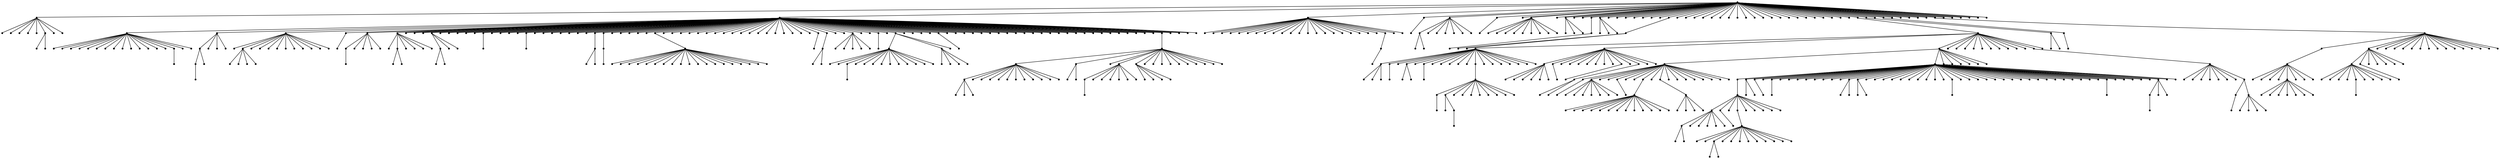strict graph "" {
	graph [bb="0,0,582.7,573.41",
		"edge"="{'pos': ''}",
		file="/Users/felicedeluca/Developer/UofA/mlgd/datasets/eucore/set2/output/sfdp/dot/EUcore_Layer_8_sfdp_drawing.dot",
		"graph"="{'bb': '0,0,582.7,573.41', 'edge': \"{'pos': ''}\", 'file': '/Users/felicedeluca/Developer/UofA/mlgd/datasets/eucore/set2/output/sfdp/\
dot/EUcore_Layer_8_sfdp_drawing.dot', 'graph': \"{'bb': '0,0,582.7,573.41', 'file': '/Users/felicedeluca/Developer/UofA/mlgd/datasets/\
eucore/set2/output/sfdp/dot/EUcore_Layer_8_sfdp_drawing.dot', 'overlap': 'prism'}\", 'node': \"{'height': '', 'label': '\\\\N', 'level': '', '\
penwidth': '1', 'pos': '', 'shape': 'point', 'width': ''}\", 'overlap': 'prism'}",
		"node"="{'height': '', 'label': '\\N', 'level': '', 'penwidth': '1', 'pos': '', 'shape': 'point', 'width': ''}",
		overlap=prism
	];
	node [label="\N",
		penwidth=1,
		shape=point
	];
	1	 [height=0.05,
		label=318,
		level=1,
		pos="221.503,-197.07999999999998",
		width=0.05];
	2	 [height=0.05,
		label=547,
		level=1,
		pos="248.18300000000005,-256.75",
		width=0.05];
	1 -- 2	 [pos="305.78,215.58 309.61,207.02 326.58,169.07 330.76,159.72"];
	3	 [height=0.05,
		label=64,
		level=1,
		pos="98.56299999999999,-132.29000000000002",
		width=0.05];
	1 -- 3	 [pos="303.27,218.22 289.5,225.48 198.12,273.64 183.92,281.12"];
	4	 [height=0.05,
		label=282,
		level=1,
		pos="243.13100000000003,-197.27599999999995",
		width=0.05];
	1 -- 4	 [pos="306.89,217.28 320.01,217.16 397.93,216.46 411.22,216.33"];
	5	 [height=0.05,
		label=361,
		level=2,
		pos="231.53500000000003,-197.764",
		width=0.05];
	1 -- 5	 [pos="307.17,217.15 315.42,216.59 344.94,214.58 353.08,214.02"];
	6	 [height=0.05,
		label=409,
		level=1,
		pos="168.113,-236.60000000000002",
		width=0.05];
	1 -- 6	 [pos="303.23,215.99 295.13,209.99 261.69,185.24 253.46,179.14"];
	7	 [height=0.05,
		label=485,
		level=3,
		pos="217.003,-134.95",
		width=0.05];
	1 -- 7	 [pos="304.86,219.37 304.18,228.8 301.36,267.71 300.66,277.29"];
	8	 [height=0.05,
		label=444,
		level=4,
		pos="223.98300000000006,-237.19",
		width=0.05];
	1 -- 8	 [pos="305.14,215.14 305.58,208.11 306.95,185.92 307.37,179.16"];
	9	 [height=0.05,
		label=82,
		level=1,
		pos="220.123,-69.98000000000002",
		width=0.05];
	1 -- 9	 [pos="304.99,219.51 304.82,235.07 303.81,328.08 303.65,342.52"];
	10	 [height=0.05,
		label=981,
		level=5,
		pos="193.353,-222.01999999999998",
		width=0.05];
	1 -- 10	 [pos="303.5,215.96 298.56,211.59 282.99,197.8 278.25,193.59"];
	11	 [height=0.05,
		label=84,
		level=1,
		pos="242.59300000000002,-121.95999999999998",
		width=0.05];
	1 -- 11	 [pos="305.53,219.16 308.45,229.55 322.73,280.41 325.6,290.63"];
	12	 [height=0.05,
		label=127,
		level=5,
		pos="184.233,-234.01",
		width=0.05];
	1 -- 12	 [pos="303.41,215.71 297.28,209.64 275.34,187.91 269.29,181.91"];
	13	 [height=0.05,
		label=442,
		level=5,
		pos="195.83299999999997,-245.41999999999996",
		width=0.05];
	1 -- 13	 [pos="304.16,215.69 300.26,208.35 284.18,178.07 280.22,170.62"];
	14	 [height=0.05,
		label=5,
		level=1,
		pos="190.493,-261.94",
		width=0.05];
	1 -- 14	 [pos="304.12,215.43 299.59,205.96 279.23,163.4 274.84,154.2"];
	15	 [height=0.05,
		label=115,
		level=1,
		pos="193.933,-146.51",
		width=0.05];
	1 -- 15	 [pos="304.09,218.98 299.91,226.66 282.64,258.33 278.39,266.13"];
	16	 [height=0.05,
		label=338,
		level=2,
		pos="270.1530000000001,-188.56",
		width=0.05];
	1 -- 16	 [pos="307.1,217.67 315.1,219.07 343.73,224.08 351.63,225.46"];
	17	 [height=0.05,
		label=494,
		level=1,
		pos="230.65300000000008,-249.21000000000004",
		width=0.05];
	1 -- 17	 [pos="305.4,215.06 306.91,206.49 312.29,175.8 313.78,167.34"];
	18	 [height=0.05,
		label=925,
		level=5,
		pos="256.31300000000005,-216.31",
		width=0.05];
	1 -- 18	 [pos="306.88,216.27 312.98,212.9 332.24,202.26 338.11,199.01"];
	19	 [height=0.05,
		label=48,
		level=2,
		pos="247.20300000000003,-227.91999999999996",
		width=0.05];
	1 -- 19	 [pos="306.39,215.64 310.9,210.24 325.11,193.18 329.44,187.98"];
	20	 [height=0.05,
		label=86,
		level=1,
		pos="246.17300000000006,-188.85000000000002",
		width=0.05];
	1 -- 20	 [pos="306.95,217.95 311.58,219.49 323.27,223.39 327.82,224.91"];
	21	 [height=0.05,
		label=40,
		level=2,
		pos="208.90300000000002,-206.79999999999995",
		width=0.05];
	1 -- 21	 [pos="303.47,216.11 301.05,214.24 296.39,210.65 293.97,208.78"];
	22	 [height=0.05,
		label=176,
		level=4,
		pos="244.71300000000002,-216.12",
		width=0.05];
	1 -- 22	 [pos="306.53,216.05 310.73,212.61 322.43,203.02 326.67,199.54"];
	23	 [height=0.05,
		label=333,
		level=1,
		pos="202.13299999999998,-261.5",
		width=0.05];
	1 -- 23	 [pos="304.45,215.44 301.62,206.04 288.91,163.76 286.16,154.62"];
	24	 [height=0.05,
		label=486,
		level=2,
		pos="207.433,-248.69",
		width=0.05];
	1 -- 24	 [pos="304.41,215.08 302.09,206.59 293.81,176.22 291.53,167.84"];
	25	 [height=0.05,
		label=482,
		level=2,
		pos="224.09300000000007,-174.26",
		width=0.05];
	1 -- 25	 [pos="305.21,219.09 305.69,223.29 306.88,233.77 307.37,238.15"];
	26	 [height=0.05,
		label=263,
		level=2,
		pos="258.883,-232.90999999999997",
		width=0.05];
	1 -- 26	 [pos="306.62,215.76 312.76,209.87 334.76,188.78 340.83,182.96"];
	27	 [height=0.05,
		label=245,
		level=2,
		pos="257.52299999999997,-177.25",
		width=0.05];
	1 -- 27	 [pos="306.95,218.37 313.26,221.84 333.18,232.81 339.26,236.16"];
	28	 [height=0.05,
		label=121,
		level=1,
		pos="219.043,-249.76",
		width=0.05];
	1 -- 28	 [pos="304.9,215.04 304.5,206.37 303.05,175.36 302.65,166.82"];
	29	 [height=0.05,
		label=615,
		level=2,
		pos="235.59300000000002,-228.01999999999998",
		width=0.05];
	1 -- 29	 [pos="305.77,215.64 308.19,210.32 315.74,193.73 318.27,188.18"];
	30	 [height=0.05,
		label=420,
		level=1,
		pos="242.253,-241.65999999999997",
		width=0.05];
	1 -- 30	 [pos="305.9,215.39 309.32,208.05 321.53,181.81 324.9,174.57"];
	31	 [height=0.05,
		label=417,
		level=2,
		pos="267.92300000000006,-212.11",
		width=0.05];
	1 -- 31	 [pos="307,216.66 314.64,214.18 341.96,205.34 349.5,202.9"];
	32	 [height=0.05,
		label=113,
		level=1,
		pos="249.78300000000007,-202.90999999999997",
		width=0.05];
	1 -- 32	 [pos="306.87,216.92 311.98,215.86 326.23,212.93 331.39,211.86"];
	33	 [height=0.05,
		label=976,
		level=5,
		pos="201.043,-158.32",
		width=0.05];
	1 -- 33	 [pos="304.13,218.97 300.77,225.34 288.72,248.15 285.4,254.44"];
	34	 [height=0.05,
		label=725,
		level=5,
		pos="212.64299999999997,-162.37",
		width=0.05];
	1 -- 34	 [pos="304.53,219.17 303.01,225.14 298.26,243.74 296.68,249.96"];
	35	 [height=0.05,
		label=367,
		level=1,
		pos="234.56300000000005,-186.32999999999998",
		width=0.05];
	1 -- 35	 [pos="306.61,218.62 309.12,220.68 313.94,224.65 316.46,226.72"];
	36	 [height=0.05,
		label=183,
		level=1,
		pos="178.253,-180.19",
		width=0.05];
	1 -- 36	 [pos="303.15,218.03 296.04,220.8 270.58,230.74 263.56,233.49"];
	37	 [height=0.05,
		label=114,
		level=1,
		pos="197.28300000000002,-204.40999999999997",
		width=0.05];
	1 -- 37	 [pos="303.11,216.73 298.56,215.35 287.09,211.88 282.62,210.53"];
	38	 [height=0.05,
		label=527,
		level=5,
		pos="211.913,-176.41999999999996",
		width=0.05];
	1 -- 38	 [pos="304.13,219.21 302.27,223.2 298,232.4 296.22,236.23"];
	39	 [height=0.05,
		label=76,
		level=5,
		pos="188.69299999999998,-167.26",
		width=0.05];
	1 -- 39	 [pos="303.6,218.58 298.2,223.49 278.9,241.04 273.57,245.88"];
	40	 [height=0.05,
		label=36,
		level=3,
		pos="224.25300000000004,-162.2",
		width=0.05];
	1 -- 40	 [pos="305.16,219.18 305.63,225.18 307.1,243.87 307.6,250.12"];
	41	 [height=0.05,
		label=96,
		level=1,
		pos="228.863,-138.01999999999998",
		width=0.05];
	1 -- 41	 [pos="305.26,219.27 306.37,228.23 310.98,265.22 312.12,274.33"];
	42	 [height=0.05,
		label=170,
		level=1,
		pos="253.103,-157.13",
		width=0.05];
	1 -- 42	 [pos="306.37,219.02 311.57,225.59 330.16,249.1 335.29,255.59"];
	43	 [height=0.05,
		label=13,
		level=1,
		pos="191.19299999999998,-190.66999999999996",
		width=0.05];
	1 -- 43	 [pos="303.02,217.72 297.54,218.88 282.27,222.11 276.74,223.28"];
	44	 [height=0.05,
		label=83,
		level=1,
		pos="173.38299999999998,-192.49",
		width=0.05];
	1 -- 44	 [pos="302.94,217.5 295.03,218.25 266.7,220.96 258.89,221.7"];
	45	 [height=0.05,
		label=375,
		level=1,
		pos="277.64300000000003,-147.89999999999998",
		width=0.05];
	1 -- 45	 [pos="306.4,218.52 314.1,225.26 351.51,258.04 359.6,265.13"];
	46	 [height=0.05,
		label=411,
		level=1,
		pos="265.29300000000006,-160.4",
		width=0.05];
	1 -- 46	 [pos="306.47,218.52 313.12,224.09 340.54,247.06 347.29,252.72"];
	47	 [height=0.05,
		label=426,
		level=2,
		pos="200.303,-176.90999999999997",
		width=0.05];
	1 -- 47	 [pos="303.62,218.62 299.79,222.27 289.1,232.43 285.23,236.11"];
	48	 [height=0.05,
		label=107,
		level=1,
		pos="178.753,-255.7",
		width=0.05];
	1 -- 48	 [pos="303.78,215.61 297.53,207.05 269.48,168.58 263.42,160.27"];
	49	 [height=0.05,
		label=423,
		level=3,
		pos="220.51299999999998,-216.22000000000003",
		width=0.05];
	1 -- 49	 [pos="304.9,215.25 304.71,211.55 304.31,203.79 304.12,200.14"];
	50	 [height=0.05,
		label=160,
		level=1,
		pos="170.14299999999997,-221.07999999999998",
		width=0.05];
	1 -- 50	 [pos="303.3,216.5 295.5,212.86 263.34,197.83 255.42,194.13"];
	51	 [height=0.05,
		label=283,
		level=1,
		pos="209.90300000000002,-188.51999999999998",
		width=0.05];
	1 -- 51	 [pos="303.2,218.64 300.95,220.29 297.17,223.08 295.02,224.67"];
	52	 [height=0.05,
		label=256,
		level=1,
		pos="241.13299999999998,-148.01",
		width=0.05];
	1 -- 52	 [pos="305.85,219.41 309.08,227.48 320.64,256.36 323.82,264.33"];
	53	 [height=0.05,
		label=370,
		level=4,
		pos="213.553,-149.54000000000002",
		width=0.05];
	1 -- 53	 [pos="304.67,219.34 303.36,227.16 298.69,255.15 297.4,262.86"];
	54	 [height=0.05,
		label=47,
		level=1,
		pos="299.7130000000001,-248.21000000000004",
		width=0.05];
	1 -- 54	 [pos="306.64,216.23 316.82,209.58 371.44,173.87 381.59,167.23"];
	55	 [height=0.05,
		label=169,
		level=1,
		pos="235.863,-159.60999999999999",
		width=0.05];
	1 -- 55	 [pos="305.78,219.32 308.3,225.88 316.24,246.61 318.66,252.92"];
	56	 [height=0.05,
		label=455,
		level=2,
		pos="245.733,-171.22000000000003",
		width=0.05];
	1 -- 56	 [pos="306.31,218.69 310.48,223.14 323.47,237 327.81,241.63"];
	57	 [height=0.05,
		label=443,
		level=2,
		pos="212.38299999999998,-231.35000000000002",
		width=0.05];
	1 -- 57	 [pos="304.52,215.46 302.95,209.56 298.06,191.2 296.42,185.06"];
	58	 [height=0.05,
		label=326,
		level=3,
		pos="200.77299999999997,-233.81",
		width=0.05];
	1 -- 58	 [pos="304.12,215.72 300.77,209.79 288.95,188.85 285.34,182.44"];
	59	 [height=0.05,
		label=424,
		level=1,
		pos="233.113,-205.79999999999995",
		width=0.05];
	1 -- 59	 [pos="306.82,215.94 309.07,214.25 312.85,211.41 315,209.79"];
	60	 [height=0.05,
		label=171,
		level=3,
		pos="181.753,-210.52999999999997",
		width=0.05];
	1 -- 60	 [pos="303.3,216.72 296.88,214.55 274.21,206.88 267.28,204.53"];
	61	 [height=0.05,
		label=339,
		level=2,
		pos="246.473,-280.81",
		width=0.05];
	2 -- 61	 [pos="331.56,155.74 331.24,151.22 330.43,139.83 330.11,135.39"];
	62	 [height=0.05,
		label=847,
		level=5,
		pos="259.82300000000004,-256.16999999999996",
		width=0.05];
	2 -- 62	 [pos="333.51,157.72 335.66,157.83 339.22,158 341.41,158.11"];
	63	 [height=0.05,
		label=165,
		level=1,
		pos="258.503,-268.36",
		width=0.05];
	2 -- 63	 [pos="332.96,156.21 334.94,153.98 338.75,149.69 340.73,147.46"];
	64	 [height=0.05,
		label=437,
		level=3,
		pos="271.43300000000005,-251.23000000000002",
		width=0.05];
	2 -- 64	 [pos="333.52,158.06 337.88,159.1 348.9,161.71 353.19,162.73"];
	65	 [height=0.05,
		label=38,
		level=2,
		pos="271.52299999999997,-262.84000000000003",
		width=0.05];
	2 -- 65	 [pos="333.52,157.15 337.91,156.01 348.96,153.12 353.27,152"];
	66	 [height=0.05,
		label=133,
		level=1,
		pos="244.26299999999998,-292.46000000000004",
		width=0.05];
	2 -- 66	 [pos="331.48,155.71 330.81,149.57 328.7,130.43 328,124.03"];
	67	 [height=0.05,
		label=87,
		level=1,
		pos="225.84300000000002,-303.06",
		width=0.05];
	2 -- 67	 [pos="330.73,155.64 327.06,148.02 313.91,120.77 310.28,113.25"];
	68	 [height=0.05,
		label=340,
		level=1,
		pos="232.65300000000008,-290.43",
		width=0.05];
	2 -- 68	 [pos="330.86,155.82 328.14,149.91 319.55,131.28 316.93,125.6"];
	122	 [height=0.05,
		label=21,
		level=1,
		pos="-16.847000000000037,-168.87",
		width=0.05];
	3 -- 122	 [pos="180.07,281.46 166.06,277.02 82.907,250.66 68.718,246.16"];
	152	 [height=0.05,
		label=489,
		level=1,
		pos="27.182999999999993,-74.30000000000001",
		width=0.05];
	3 -- 152	 [pos="180.58,283.3 171.29,290.85 121.44,331.35 112.17,338.87"];
	153	 [height=0.05,
		label=244,
		level=1,
		pos="40.72300000000001,-230.45",
		width=0.05];
	3 -- 153	 [pos="181.07,280.39 174.05,268.47 132.38,197.75 125.27,185.68"];
	154	 [height=0.05,
		label=980,
		level=5,
		pos="27.502999999999986,-134.81",
		width=0.05];
	3 -- 154	 [pos="180.02,282.02 169.64,281.65 123.01,280 112.94,279.64"];
	155	 [height=0.05,
		label=89,
		level=2,
		pos="154.053,-45.93000000000001",
		width=0.05];
	3 -- 155	 [pos="183.23,283.9 190.51,295.23 229.87,356.49 236.58,366.93"];
	156	 [height=0.05,
		label=389,
		level=2,
		pos="86.35300000000001,-37.20999999999998",
		width=0.05];
	3 -- 156	 [pos="181.82,284.08 180.23,296.45 171.7,362.85 170.11,375.2"];
	157	 [height=0.05,
		label=224,
		level=5,
		pos="129.243,-106.89999999999998",
		width=0.05];
	3 -- 157	 [pos="183.72,283.46 189.1,287.91 206.06,301.95 211.24,306.23"];
	158	 [height=0.05,
		label=918,
		level=5,
		pos="98.673,-72.01999999999998",
		width=0.05];
	3 -- 158	 [pos="182.07,284.1 182.09,293.25 182.16,330.99 182.17,340.28"];
	159	 [height=0.05,
		label=302,
		level=5,
		pos="71.493,-108.39999999999998",
		width=0.05];
	3 -- 159	 [pos="180.62,283.38 175.96,287.48 161.45,300.29 156.6,304.57"];
	160	 [height=0.05,
		label=209,
		level=1,
		pos="12.05699999999996,-187.11",
		width=0.05];
	3 -- 160	 [pos="180.26,280.95 169.01,273.81 108.59,235.52 97.361,228.41"];
	162	 [height=0.05,
		label=90,
		level=5,
		pos="75.90299999999996,-143.21999999999997",
		width=0.05];
	3 -- 162	 [pos="180.29,281.23 176.12,279.22 165.72,274.2 161.37,272.1"];
	163	 [height=0.05,
		label=0,
		level=3,
		pos="82.12299999999999,-154.85000000000002",
		width=0.05];
	3 -- 163	 [pos="180.99,280.61 178.02,276.53 169.74,265.17 166.74,261.05"];
	164	 [height=0.05,
		label=164,
		level=2,
		pos="41.742999999999995,-120.87",
		width=0.05];
	3 -- 164	 [pos="180.18,282.47 171.55,284.2 135.97,291.35 127.21,293.11"];
	165	 [height=0.05,
		label=66,
		level=4,
		pos="134.51299999999998,-150.60000000000002",
		width=0.05];
	3 -- 165	 [pos="184,281.11 190.3,277.9 210.19,267.77 216.25,264.69"];
	167	 [height=0.05,
		label=397,
		level=4,
		pos="143.863,-103.50999999999999",
		width=0.05];
	3 -- 167	 [pos="184.02,283.33 191.47,288.06 218.13,305 225.48,309.67"];
	168	 [height=0.05,
		label=232,
		level=1,
		pos="121.02299999999997,-205.27999999999997",
		width=0.05];
	3 -- 168	 [pos="182.63,280.29 185.73,270.19 200.94,220.78 203.99,210.85"];
	169	 [height=0.05,
		label=103,
		level=2,
		pos="106.02299999999997,-97.75999999999999",
		width=0.05];
	3 -- 169	 [pos="182.47,283.95 183.75,289.89 187.75,308.4 189.09,314.58"];
	170	 [height=0.05,
		label=786,
		level=5,
		pos="90.673,-178.11",
		width=0.05];
	3 -- 170	 [pos="181.73,280.12 180.43,272.59 175.79,245.62 174.51,238.18"];
	171	 [height=0.05,
		label=306,
		level=2,
		pos="30.13299999999998,-119.19999999999999",
		width=0.05];
	3 -- 171	 [pos="180.1,282.47 170.1,284.38 125.2,292.97 115.5,294.83"];
	172	 [height=0.05,
		label=199,
		level=2,
		pos="156.64299999999997,-97.38",
		width=0.05];
	3 -- 172	 [pos="184,283.25 192.98,288.65 230.51,311.2 238.61,316.07"];
	173	 [height=0.05,
		label=131,
		level=2,
		pos="91.613,-222.60000000000002",
		width=0.05];
	3 -- 173	 [pos="181.93,280.21 181.02,268.45 176.17,205.38 175.26,193.66"];
	174	 [height=0.05,
		label=405,
		level=1,
		pos="144.853,-68.69",
		width=0.05];
	3 -- 174	 [pos="183.22,283.66 189.56,292.39 220.41,334.77 227.09,343.94"];
	175	 [height=0.05,
		label=57,
		level=2,
		pos="53.32299999999998,-88.13",
		width=0.05];
	3 -- 175	 [pos="180.57,283.56 173.7,290.27 145.36,317.92 138.38,324.73"];
	176	 [height=0.05,
		label=149,
		level=4,
		pos="94.41299999999995,-95.23000000000002",
		width=0.05];
	3 -- 176	 [pos="181.85,284.08 181.12,290.58 178.82,311.08 178.12,317.32"];
	177	 [height=0.05,
		label=733,
		level=5,
		pos="41.08299999999997,-132.49",
		width=0.05];
	3 -- 177	 [pos="180.16,282.08 171.43,282.05 135.43,281.93 126.57,281.9"];
	178	 [height=0.05,
		label=91,
		level=4,
		pos="170.44299999999998,-144.57999999999998",
		width=0.05];
	3 -- 178	 [pos="183.85,281.79 193.71,280.1 241.61,271.91 251.97,270.14"];
	179	 [height=0.05,
		label=223,
		level=2,
		pos="96.673,-114.92000000000002",
		width=0.05];
	3 -- 179	 [pos="181.87,283.95 181.5,287.31 180.73,294.35 180.37,297.67"];
	180	 [height=0.05,
		label=611,
		level=5,
		pos="59.89299999999997,-99.73000000000002",
		width=0.05];
	3 -- 180	 [pos="180.41,283.49 174.05,288.85 151.29,308.01 145.02,313.29"];
	181	 [height=0.05,
		label=16,
		level=1,
		pos="108.053,-222.21000000000004",
		width=0.05];
	3 -- 181	 [pos="182.27,280.21 183.5,268.51 190.13,205.71 191.37,194.04"];
	182	 [height=0.05,
		label=106,
		level=1,
		pos="74.60300000000001,-220.60000000000002",
		width=0.05];
	3 -- 182	 [pos="181.57,280.25 178.45,268.76 161.72,207.08 158.61,195.62"];
	183	 [height=0.05,
		label=395,
		level=3,
		pos="110.07299999999998,-83.77999999999997",
		width=0.05];
	3 -- 183	 [pos="182.57,284.18 184.46,292.15 191.23,320.7 193.1,328.58"];
	184	 [height=0.05,
		label=281,
		level=2,
		pos="145.813,-138.99",
		width=0.05];
	3 -- 184	 [pos="184.1,281.8 191.87,280.7 219.68,276.76 227.35,275.67"];
	185	 [height=0.05,
		label=177,
		level=2,
		pos="135.623,-118.64999999999998",
		width=0.05];
	3 -- 185	 [pos="184.06,282.83 190.56,285.22 211.06,292.76 217.3,295.06"];
	186	 [height=0.05,
		label=379,
		level=2,
		pos="86.21299999999997,-209.75",
		width=0.05];
	3 -- 186	 [pos="181.77,280.18 180.06,269.46 171.69,217.02 170.01,206.48"];
	187	 [height=0.05,
		label=173,
		level=1,
		pos="82.743,-92.64999999999998",
		width=0.05];
	3 -- 187	 [pos="181.39,283.8 178.84,290.2 169.81,312.8 167.05,319.71"];
	188	 [height=0.05,
		label=269,
		level=1,
		pos="88.69299999999998,-25.610000000000014",
		width=0.05];
	3 -- 188	 [pos="181.9,283.94 180.7,296.89 173.59,373.76 172.38,386.87"];
	189	 [height=0.05,
		label=859,
		level=2,
		pos="142.69299999999998,-179.11",
		width=0.05];
	3 -- 189	 [pos="183.54,280.53 190.24,273.42 217.87,244.1 224.68,236.88"];
	190	 [height=0.05,
		label=325,
		level=5,
		pos="154.63299999999998,-167.86",
		width=0.05];
	3 -- 190	 [pos="183.94,280.91 192.45,275.51 227.56,253.23 236.21,247.74"];
	191	 [height=0.05,
		label=10,
		level=2,
		pos="99.423,-191.82",
		width=0.05];
	3 -- 191	 [pos="182.1,280.11 182.23,271.07 182.77,233.79 182.9,224.61"];
	192	 [height=0.05,
		label=685,
		level=2,
		pos="136.51299999999998,-190.72000000000003",
		width=0.05];
	3 -- 192	 [pos="183.33,280.15 189.2,271.12 213.72,233.37 219.01,225.22"];
	193	 [height=0.05,
		label=243,
		level=2,
		pos="109.423,-205.39",
		width=0.05];
	3 -- 193	 [pos="182.34,280.28 183.83,270.26 191.06,221.54 192.63,211"];
	194	 [height=0.05,
		label=11,
		level=2,
		pos="84.44299999999998,-166.47000000000003",
		width=0.05];
	3 -- 194	 [pos="181.31,280.25 178.84,274.26 171.03,255.36 168.65,249.59"];
	195	 [height=0.05,
		label=640,
		level=5,
		pos="72.69299999999998,-166.97000000000003",
		width=0.05];
	3 -- 195	 [pos="180.96,280.6 176.7,274.9 161.48,254.49 157.28,248.86"];
	196	 [height=0.05,
		label=506,
		level=2,
		pos="110.28299999999996,-69.30000000000001",
		width=0.05];
	3 -- 196	 [pos="182.41,283.91 184.09,292.95 191.55,333 193.38,342.88"];
	197	 [height=0.05,
		label=730,
		level=5,
		pos="137.59300000000002,-167.5",
		width=0.05];
	3 -- 197	 [pos="183.75,280.58 190.17,274.79 213.14,254.06 219.48,248.35"];
	198	 [height=0.05,
		label=300,
		level=2,
		pos="46.88299999999998,-187.64999999999998",
		width=0.05];
	3 -- 198	 [pos="180.79,280.72 173.71,273.13 139.26,236.23 131.81,228.25"];
	199	 [height=0.05,
		label=430,
		level=2,
		pos="124.91299999999995,-179.76999999999998",
		width=0.05];
	3 -- 199	 [pos="182.95,280.51 186.95,273.3 203.45,243.57 207.51,236.24"];
	200	 [height=0.05,
		label=511,
		level=5,
		pos="64.293,-144.36",
		width=0.05];
	3 -- 200	 [pos="180.23,281.44 174.33,279.37 155.97,272.89 149.83,270.73"];
	201	 [height=0.05,
		label=601,
		level=4,
		pos="97.81299999999999,-206.38",
		width=0.05];
	3 -- 201	 [pos="182.05,280.26 181.95,270.1 181.45,220.72 181.34,210.04"];
	202	 [height=0.05,
		label=354,
		level=5,
		pos="102.27299999999997,-168.61",
		width=0.05];
	3 -- 202	 [pos="182.27,280.14 182.91,273.89 184.9,254.42 185.56,247.91"];
	203	 [height=0.05,
		label=42,
		level=2,
		pos="110.493,-126.29000000000002",
		width=0.05];
	3 -- 203	 [pos="183.93,283.03 186.24,284.19 190.13,286.14 192.34,287.25"];
	204	 [height=0.05,
		label=140,
		level=3,
		pos="125.613,-162.89",
		width=0.05];
	3 -- 204	 [pos="183.53,280.45 188.27,275.08 203.23,258.16 207.79,253"];
	205	 [height=0.05,
		label=498,
		level=1,
		pos="122.91299999999995,-150.01999999999998",
		width=0.05];
	3 -- 205	 [pos="183.67,280.93 188.07,277.72 200.34,268.79 204.78,265.55"];
	206	 [height=0.05,
		label=201,
		level=2,
		pos="81.70299999999997,-194.2",
		width=0.05];
	3 -- 206	 [pos="181.58,280.31 179.17,271.42 168.44,232.06 165.8,222.35"];
	207	 [height=0.05,
		label=229,
		level=4,
		pos="123.00299999999999,-60.77999999999997",
		width=0.05];
	3 -- 207	 [pos="182.68,283.86 186.06,293.75 202.6,342.16 205.92,351.89"];
	208	 [height=0.05,
		label=926,
		level=5,
		pos="59.483000000000004,-71.99000000000001",
		width=0.05];
	3 -- 208	 [pos="180.94,283.83 175.24,292.64 149.59,332.21 144.04,340.76"];
	209	 [height=0.05,
		label=950,
		level=3,
		pos="65.09299999999996,-131.60000000000002",
		width=0.05];
	3 -- 209	 [pos="180.27,282.13 174.51,282.25 156.57,282.62 150.57,282.74"];
	210	 [height=0.05,
		label=2,
		level=1,
		pos="139.103,-80.29000000000002",
		width=0.05];
	3 -- 210	 [pos="183.42,283.82 189.57,291.72 214.96,324.28 221.21,332.3"];
	211	 [height=0.05,
		label=102,
		level=5,
		pos="169.483,-106.86000000000001",
		width=0.05];
	3 -- 211	 [pos="183.82,282.72 193.55,286.21 240.81,303.16 251.03,306.82"];
	212	 [height=0.05,
		label=719,
		level=5,
		pos="36.63299999999998,-169.71000000000004",
		width=0.05];
	3 -- 212	 [pos="180.28,281.01 171.24,275.55 130.6,250.99 121.81,245.68"];
	213	 [height=0.05,
		label=222,
		level=2,
		pos="134.03299999999996,-132.81",
		width=0.05];
	3 -- 213	 [pos="183.98,282.06 190.08,281.97 209.09,281.7 215.45,281.6"];
	214	 [height=0.05,
		label=98,
		level=5,
		pos="94.91299999999995,-60.420000000000016",
		width=0.05];
	3 -- 214	 [pos="181.97,284.17 181.43,294.66 179.04,341.83 178.52,352.02"];
	215	 [height=0.05,
		label=216,
		level=5,
		pos="77.483,-120.00999999999999",
		width=0.05];
	3 -- 215	 [pos="180.42,283.05 176.54,285.32 166.86,290.95 162.82,293.3"];
	216	 [height=0.05,
		label=412,
		level=1,
		pos="133.473,-11.860000000000014",
		width=0.05];
	3 -- 216	 [pos="182.68,284.18 186.95,298.92 212.49,387.05 216.46,400.73"];
	217	 [height=0.05,
		label=644,
		level=5,
		pos="73.83299999999997,-179.90999999999997",
		width=0.05];
	3 -- 217	 [pos="181.01,280.05 176.94,272.21 162.38,244.18 158.37,236.45"];
	218	 [height=0.05,
		label=105,
		level=1,
		pos="117.63299999999998,-97.80000000000001",
		width=0.05];
	3 -- 218	 [pos="183.1,283.95 186.44,289.99 196.98,309.07 200.2,314.88"];
	219	 [height=0.05,
		label=466,
		level=2,
		pos="147.233,-125.75999999999999",
		width=0.05];
	3 -- 219	 [pos="184.16,282.37 192.17,283.45 220.81,287.29 228.71,288.35"];
	220	 [height=0.05,
		label=665,
		level=5,
		pos="123.673,-121.08999999999997",
		width=0.05];
	3 -- 220	 [pos="183.72,282.83 188.26,284.85 200.91,290.49 205.49,292.54"];
	222	 [height=0.05,
		label=445,
		level=5,
		pos="67.793,-204.12",
		width=0.05];
	3 -- 222	 [pos="181.31,280.32 177.05,270.38 156.22,221.75 152.04,211.98"];
	223	 [height=0.05,
		label=496,
		level=5,
		pos="112.28299999999996,-180.27999999999997",
		width=0.05];
	3 -- 223	 [pos="182.66,280.03 184.92,272.14 192.99,243.89 195.22,236.1"];
	224	 [height=0.05,
		label=329,
		level=1,
		pos="158.84300000000002,-135.31",
		width=0.05];
	3 -- 224	 [pos="184.08,281.99 193.23,281.53 230.98,279.64 240.27,279.17"];
	225	 [height=0.05,
		label=815,
		level=5,
		pos="111.52299999999997,-110.99000000000001",
		width=0.05];
	3 -- 225	 [pos="183.09,283.76 185.47,287.69 191.42,297.46 193.91,301.55"];
	226	 [height=0.05,
		label=840,
		level=5,
		pos="122.26299999999998,-192.24",
		width=0.05];
	3 -- 226	 [pos="182.75,280.36 186.15,271.76 201.22,233.64 204.94,224.24"];
	227	 [height=0.05,
		label=372,
		level=4,
		pos="133.793,-91.89999999999998",
		width=0.05];
	3 -- 227	 [pos="183.58,283.83 189.38,290.47 210.11,314.24 215.83,320.8"];
	228	 [height=0.05,
		label=184,
		level=2,
		pos="111.233,-144.95",
		width=0.05];
	3 -- 228	 [pos="183.62,280.54 186.05,278.11 190.73,273.43 193.17,270.99"];
	229	 [height=0.05,
		label=828,
		level=5,
		pos="158.813,-156.15999999999997",
		width=0.05];
	3 -- 229	 [pos="183.81,281.4 192.45,277.98 230.77,262.8 240.21,259.05"];
	230	 [height=0.05,
		label=357,
		level=2,
		pos="122.02299999999997,-84.76999999999998",
		width=0.05];
	3 -- 230	 [pos="183.08,284.13 186.94,291.95 200.74,319.92 204.55,327.63"];
	231	 [height=0.05,
		label=376,
		level=2,
		pos="71.08299999999997,-82.29000000000002",
		width=0.05];
	3 -- 231	 [pos="181.16,283.76 176.99,291.35 159.78,322.66 155.54,330.37"];
	232	 [height=0.05,
		label=215,
		level=1,
		pos="57.742999999999995,-168.36",
		width=0.05];
	3 -- 232	 [pos="180.71,280.89 174.52,275.42 148.95,252.82 142.66,247.26"];
	233	 [height=0.05,
		label=134,
		level=5,
		pos="35.27299999999997,-186.93",
		width=0.05];
	3 -- 233	 [pos="180.51,280.74 171.83,273.25 129.65,236.83 120.52,228.95"];
	234	 [height=0.05,
		label=99,
		level=5,
		pos="99.35300000000001,-143.89",
		width=0.05];
	3 -- 234	 [pos="182.19,280.28 182.34,278.14 182.58,274.59 182.73,272.4"];
	235	 [height=0.05,
		label=196,
		level=4,
		pos="70.09299999999996,-191.88",
		width=0.05];
	3 -- 235	 [pos="181.25,280.37 177.16,271.82 159.06,233.93 154.59,224.59"];
	236	 [height=0.05,
		label=6,
		level=1,
		pos="81.06299999999999,-67.19999999999999",
		width=0.05];
	3 -- 236	 [pos="181.57,283.97 179.01,293.47 167.53,336.19 165.05,345.42"];
	237	 [height=0.05,
		label=309,
		level=3,
		pos="122.14299999999997,-132.95999999999998",
		width=0.05];
	3 -- 237	 [pos="183.92,282.04 188.26,281.92 199.09,281.61 203.61,281.48"];
	238	 [height=0.05,
		label=330,
		level=5,
		pos="86.95299999999997,-131.62",
		width=0.05];
	3 -- 238	 [pos="180.26,282.2 178.12,282.32 174.57,282.52 172.38,282.65"];
	239	 [height=0.05,
		label=234,
		level=2,
		pos="58.483000000000004,-180.79999999999995",
		width=0.05];
	3 -- 239	 [pos="180.74,280.48 174.65,273.11 149.55,242.73 143.37,235.25"];
	240	 [height=0.05,
		label=198,
		level=4,
		pos="48.02299999999997,-109.24000000000001",
		width=0.05];
	3 -- 240	 [pos="180.39,282.86 172.72,286.36 141.07,300.79 133.27,304.35"];
	241	 [height=0.05,
		label=323,
		level=4,
		pos="96.21299999999997,-155.5",
		width=0.05];
	3 -- 241	 [pos="181.89,280.27 181.45,275.99 180.38,265.34 179.93,260.89"];
	242	 [height=0.05,
		label=492,
		level=5,
		pos="48.85300000000001,-145.02999999999997",
		width=0.05];
	3 -- 242	 [pos="179.94,281.54 171.76,279.45 142.5,271.95 134.43,269.88"];
	243	 [height=0.05,
		label=271,
		level=2,
		pos="35.68299999999999,-148.90999999999997",
		width=0.05];
	3 -- 243	 [pos="180.26,281.61 171.24,279.23 131.25,268.66 121.39,266.05"];
	244	 [height=0.05,
		label=124,
		level=3,
		pos="47.293000000000006,-156.71999999999997",
		width=0.05];
	3 -- 244	 [pos="180.37,281.28 172.58,277.57 140.47,262.27 132.57,258.5"];
	245	 [height=0.05,
		label=24,
		level=4,
		pos="83.10300000000001,-106.83999999999997",
		width=0.05];
	3 -- 245	 [pos="181.06,283.76 178.26,288.36 170.47,301.18 167.65,305.83"];
	246	 [height=0.05,
		label=349,
		level=5,
		pos="52.68299999999999,-133.32",
		width=0.05];
	3 -- 246	 [pos="180.1,282.05 172.55,281.88 145.55,281.27 138.11,281.11"];
	247	 [height=0.05,
		label=238,
		level=3,
		pos="126.76299999999998,-72.69",
		width=0.05];
	3 -- 247	 [pos="182.88,283.81 186.93,292.36 204.87,330.26 209.29,339.6"];
	248	 [height=0.05,
		label=141,
		level=1,
		pos="-6.158999999999992,-86.46999999999997",
		width=0.05];
	3 -- 248	 [pos="180.25,282.89 167.54,288.45 92.09,321.46 79.215,327.1"];
	249	 [height=0.05,
		label=305,
		level=2,
		pos="61.08299999999997,-156.73000000000002",
		width=0.05];
	3 -- 249	 [pos="180.46,281.04 174.3,277.02 152.24,262.63 146.16,258.67"];
	250	 [height=0.05,
		label=528,
		level=5,
		pos="59.733000000000004,-117.80000000000001",
		width=0.05];
	3 -- 250	 [pos="179.98,282.87 173.18,285.41 151.69,293.42 145.15,295.86"];
	251	 [height=0.05,
		label=108,
		level=3,
		pos="113.87299999999999,-168.15999999999997",
		width=0.05];
	3 -- 251	 [pos="182.89,280.16 185.58,273.88 194.05,254.03 196.63,247.99"];
	252	 [height=0.05,
		label=95,
		level=2,
		pos="155.483,-114.14999999999998",
		width=0.05];
	3 -- 252	 [pos="183.96,282.7 192.61,285.45 228.25,296.81 237.03,299.61"];
	383	 [height=0.05,
		label=597,
		level=5,
		pos="251.73100000000005,-197.15800000000002",
		width=0.05];
	4 -- 383	 [pos="415,216.34 421.95,216.44 446.47,216.78 453.96,216.88"];
	384	 [height=0.05,
		label=577,
		level=5,
		pos="243.30116000000004,-197.62447999999995",
		width=0.05];
	4 -- 384	 [pos="414.07,214.45 417.57,207.28 430.08,181.64 433.53,174.57"];
	386	 [height=0.05,
		label=586,
		level=5,
		pos="249.40900000000005,-195.57",
		width=0.05];
	4 -- 386	 [pos="415.21,216.88 421,218.45 437.32,222.88 442.76,224.36"];
	387	 [height=0.05,
		label=4,
		level=1,
		pos="242.72499999999997,-198.21119999999996",
		width=0.05];
	4 -- 387	 [pos="412.36,214.48 410.45,210.09 405.64,199.02 403.76,194.7"];
	388	 [height=0.05,
		label=856,
		level=2,
		pos="244.71859999999998,-195.88879999999995",
		width=0.05];
	4 -- 388	 [pos="414.86,217.81 421.39,223.51 444.74,243.92 451.18,249.55"];
	389	 [height=0.05,
		label=371,
		level=1,
		pos="246.43700000000007,-196.18399999999997",
		width=0.05];
	4 -- 389	 [pos="414.92,216.9 417.99,217.92 424.27,219.99 427.56,221.08"];
	390	 [height=0.05,
		label=153,
		level=2,
		pos="255.445,-194.836",
		width=0.05];
	4 -- 390	 [pos="414.93,216.67 423.76,218.42 462.92,226.18 472.57,228.09"];
	391	 [height=0.05,
		label=589,
		level=5,
		pos="243.589,-194.90800000000002",
		width=0.05];
	4 -- 391	 [pos="413.51,218.17 413.93,220.35 414.63,223.97 415.06,226.2"];
	392	 [height=0.05,
		label=77,
		level=5,
		pos="245.911,-193.452",
		width=0.05];
	4 -- 392	 [pos="414.24,217.82 416.8,221.34 423.18,230.11 425.85,233.79"];
	393	 [height=0.05,
		label=588,
		level=5,
		pos="243.09636000000006,-197.56615999999997",
		width=0.05];
	4 -- 393	 [pos="412.92,214.37 412.17,208.13 409.85,188.69 409.07,182.19"];
	394	 [height=0.05,
		label=393,
		level=1,
		pos="254.74899999999997,-192.488",
		width=0.05];
	4 -- 394	 [pos="415.09,217.11 423.91,220.75 460.28,235.74 469.24,239.44"];
	395	 [height=0.05,
		label=641,
		level=5,
		pos="254.05300000000005,-198.02799999999996",
		width=0.05];
	4 -- 395	 [pos="414.97,216.19 423.26,215.62 457.46,213.27 465.88,212.69"];
	396	 [height=0.05,
		label=288,
		level=4,
		pos="243.04396000000003,-197.66231999999997",
		width=0.05];
	4 -- 396	 [pos="412.69,214.24 410.9,206.3 404.49,177.88 402.72,170.04"];
	397	 [height=0.05,
		label=478,
		level=3,
		pos="247.027,-198.81599999999997",
		width=0.05];
	4 -- 397	 [pos="414.95,215.61 418.57,214.18 426.7,210.96 430.54,209.44"];
	398	 [height=0.05,
		label=441,
		level=2,
		pos="243.41900000000004,-197.57024",
		width=0.05];
	4 -- 398	 [pos="414.7,214.74 420.62,208.69 441.81,187.05 447.65,181.08"];
	399	 [height=0.05,
		label=163,
		level=2,
		pos="254.209,-201.82399999999996",
		width=0.05];
	4 -- 399	 [pos="415,215.56 423.41,212.11 458.1,197.87 466.64,194.36"];
	400	 [height=0.05,
		label=404,
		level=1,
		pos="253.003,-194.81399999999996",
		width=0.05];
	4 -- 400	 [pos="415.27,216.85 423.39,218.87 452.45,226.12 460.46,228.11"];
	401	 [height=0.05,
		label=154,
		level=2,
		pos="251.68300000000005,-199.642",
		width=0.05];
	4 -- 401	 [pos="414.99,215.81 422.02,213.86 447.18,206.91 454.12,204.99"];
	402	 [height=0.05,
		label=190,
		level=4,
		pos="250.373,-201.962",
		width=0.05];
	4 -- 402	 [pos="414.71,215.31 420.56,211.53 441.21,198.17 447.52,194.09"];
	403	 [height=0.05,
		label=217,
		level=5,
		pos="249.353,-197.952",
		width=0.05];
	4 -- 403	 [pos="415.19,216.1 420.82,215.48 436.49,213.78 442.17,213.17"];
	405	 [height=0.05,
		label=531,
		level=2,
		pos="243.3594,-198.23719999999997",
		width=0.05];
	4 -- 405	 [pos="413.6,214.43 414.67,209.92 417.38,198.53 418.43,194.1"];
	407	 [height=0.05,
		label=355,
		level=2,
		pos="256.373,-197.402",
		width=0.05];
	4 -- 407	 [pos="415.06,216.3 424.56,216.21 466.66,215.81 477.04,215.71"];
	408	 [height=0.05,
		label=662,
		level=5,
		pos="248.23500000000007,-193.25",
		width=0.05];
	4 -- 408	 [pos="414.83,217.64 419.53,221.35 432.79,231.82 437.21,235.31"];
	410	 [height=0.05,
		label=311,
		level=4,
		pos="242.2806,-198.72199999999998",
		width=0.05];
	4 -- 410	 [pos="412.24,214.76 408.81,208.93 396.68,188.31 392.98,182.01"];
	577	 [height=0.05,
		label=25,
		level=4,
		pos="231.8322,-198.69240000000002",
		width=0.05];
	5 -- 577	 [pos="355.75,212.06 357.15,207.7 360.67,196.7 362.04,192.42"];
	592	 [height=0.05,
		label=497,
		level=4,
		pos="128.32300000000004,-258.51",
		width=0.05];
	6 -- 592	 [pos="249.91,176.84 243.37,173.24 219.95,160.34 213.49,156.79"];
	595	 [height=0.05,
		label=590,
		level=5,
		pos="140.853,-225.53999999999996",
		width=0.05];
	6 -- 595	 [pos="249.83,178.51 244.91,180.51 231.17,186.08 226.19,188.1"];
	596	 [height=0.05,
		label=117,
		level=5,
		pos="153.803,-260.35",
		width=0.05];
	6 -- 596	 [pos="250.68,176.22 248.1,171.93 240.89,159.96 238.27,155.62"];
	597	 [height=0.05,
		label=390,
		level=2,
		pos="140.003,-263.96000000000004",
		width=0.05];
	6 -- 597	 [pos="250.11,176.31 245.18,171.51 229.63,156.38 224.89,151.77"];
	598	 [height=0.05,
		label=138,
		level=4,
		pos="165.40299999999996,-270.28999999999996",
		width=0.05];
	6 -- 598	 [pos="251.48,175.97 251.01,170.17 249.56,152.11 249.07,146.07"];
	599	 [height=0.05,
		label=421,
		level=2,
		pos="158.64299999999997,-248.75",
		width=0.05];
	6 -- 599	 [pos="250.46,176.29 248.64,173.96 245.14,169.47 243.32,167.13"];
	600	 [height=0.05,
		label=555,
		level=5,
		pos="169.89299999999997,-244.15999999999997",
		width=0.05];
	6 -- 600	 [pos="252.1,175.75 253.66,169.12 258.58,148.21 260.08,141.84"];
	601	 [height=0.05,
		label=387,
		level=3,
		pos="216.043,-114.21999999999997",
		width=0.05];
	7 -- 601	 [pos="300.42,281.34 300.24,285.19 299.84,293.85 299.65,297.94"];
	635	 [height=0.05,
		label=277,
		level=5,
		pos="243.20300000000003,-51.44999999999999",
		width=0.05];
	9 -- 635	 [pos="305.14,345.62 309.31,348.97 320.95,358.3 325.16,361.68"];
	640	 [height=0.05,
		label=279,
		level=5,
		pos="229.603,-81.75",
		width=0.05];
	9 -- 640	 [pos="304.79,342.96 306.61,340.7 310.11,336.35 311.94,334.08"];
	642	 [height=0.05,
		label=708,
		level=5,
		pos="220.003,-56.21999999999997",
		width=0.05];
	9 -- 642	 [pos="303.61,346.55 303.59,349.21 303.55,353.7 303.53,356.25"];
	644	 [height=0.05,
		label=78,
		level=5,
		pos="217.94299999999998,-32.40999999999997",
		width=0.05];
	9 -- 644	 [pos="303.51,346.42 303.13,353.01 301.92,373.79 301.56,380.12"];
	645	 [height=0.05,
		label=563,
		level=5,
		pos="244.743,-37.77999999999997",
		width=0.05];
	9 -- 645	 [pos="304.95,346.13 309.27,351.78 322.89,369.58 327.04,375.01"];
	647	 [height=0.05,
		label=50,
		level=5,
		pos="196.683,-71.26999999999998",
		width=0.05];
	9 -- 647	 [pos="301.79,344.3 297.47,344.06 286.72,343.47 282.22,343.22"];
	649	 [height=0.05,
		label=453,
		level=4,
		pos="195.03300000000002,-58.81999999999999",
		width=0.05];
	9 -- 649	 [pos="301.98,345.13 297.45,347.15 284.8,352.78 280.22,354.81"];
	651	 [height=0.05,
		label=576,
		level=5,
		pos="243.43300000000005,-63.18000000000001",
		width=0.05];
	9 -- 651	 [pos="305.46,344.94 309.84,346.21 320.88,349.43 325.19,350.69"];
	652	 [height=0.05,
		label=748,
		level=4,
		pos="229.55300000000005,-25.180000000000007",
		width=0.05];
	9 -- 652	 [pos="304.03,346.33 305.58,353.7 311.13,380.06 312.66,387.33"];
	768	 [height=0.05,
		label=649,
		level=5,
		pos="254.06300000000005,-79.35000000000002",
		width=0.05];
	11 -- 768	 [pos="326.59,294.25 328.48,301.26 335.23,326.34 337.1,333.25"];
	769	 [height=0.05,
		label=654,
		level=4,
		pos="233.233,-100.73000000000002",
		width=0.05];
	11 -- 769	 [pos="325.37,294.09 323.64,298 319.34,307.74 317.55,311.81"];
	770	 [height=0.05,
		label=270,
		level=5,
		pos="265.80300000000005,-113.81",
		width=0.05];
	11 -- 770	 [pos="327.92,293.06 332.28,294.59 343.28,298.45 347.56,299.96"];
	610	 [height=0.05,
		label=697,
		level=5,
		pos="172.313,-309.84",
		width=0.05];
	14 -- 610	 [pos="273.22,150.38 270.23,142.5 259.53,114.31 256.58,106.53"];
	809	 [height=0.05,
		label=900,
		level=5,
		pos="182.233,-143.88",
		width=0.05];
	15 -- 809	 [pos="275.61,268.28 273.45,268.77 269.87,269.57 267.67,270.06"];
	810	 [height=0.05,
		label=987,
		level=5,
		pos="170.41299999999995,-165.34",
		width=0.05];
	15 -- 810	 [pos="275.9,266.63 271.65,263.23 259.8,253.74 255.5,250.3"];
	811	 [height=0.05,
		label=753,
		level=5,
		pos="191.39299999999997,-120.0",
		width=0.05];
	15 -- 811	 [pos="277.24,269.95 276.76,274.93 275.56,287.49 275.09,292.38"];
	377	 [height=0.05,
		label=627,
		level=2,
		pos="200.673,-307.74",
		width=0.05];
	23 -- 377	 [pos="285.58,150.89 285.34,143.29 284.48,116.07 284.24,108.57"];
	69	 [height=0.05,
		label=679,
		level=1,
		pos="307.72300000000007,-117.26999999999998",
		width=0.05];
	45 -- 69	 [pos="362.44,267.8 367.3,272.75 384.45,290.21 389.7,295.55"];
	694	 [height=0.05,
		label=986,
		level=2,
		pos="265.5206,-159.01",
		width=0.05];
	46 -- 694	 [pos="349.11,255.85 350.09,261.83 353.13,280.45 354.15,286.68"];
	558	 [height=0.05,
		label=544,
		level=4,
		pos="149.483,-298.99",
		width=0.05];
	48 -- 558	 [pos="261.01,156.82 256.19,149.7 238.96,124.22 234.22,117.19"];
	95	 [height=0.05,
		label=135,
		level=1,
		pos="354.88300000000004,-297.21",
		width=0.05];
	54 -- 95	 [pos="384.58,164.96 392.15,158.24 428.92,125.59 436.87,118.52"];
	941	 [height=0.05,
		label=402,
		level=5,
		pos="248.27299999999997,-304.06",
		width=0.05];
	66 -- 941	 [pos="328.4,120.11 329.14,117.97 330.37,114.42 331.12,112.24"];
	981	 [height=0.05,
		label=291,
		level=5,
		pos="267.17300000000006,-280.36",
		width=0.05];
	66 -- 981	 [pos="329.57,122.87 333.79,125.1 344.3,130.65 348.7,132.97"];
	121	 [height=0.05,
		label=118,
		level=4,
		pos="-41.105999999999995,-151.29000000000002",
		width=0.05];
	122 -- 121	 [pos="43.993,261.94 48.378,258.76 60.601,249.9 65.03,246.69"];
	411	 [height=0.05,
		label=278,
		level=2,
		pos="-59.48399999999998,-159.48",
		width=0.05];
	122 -- 411	 [pos="64.828,245.91 57.814,247.46 32.72,252.98 25.801,254.51"];
	412	 [height=0.05,
		label=896,
		level=4,
		pos="-29.02800000000002,-147.12",
		width=0.05];
	122 -- 412	 [pos="65.704,247.22 63.46,251.22 57.871,261.2 55.533,265.38"];
	413	 [height=0.05,
		label=308,
		level=3,
		pos="-9.157000000000039,-203.69",
		width=0.05];
	122 -- 413	 [pos="67.073,243.64 68.396,237.65 72.518,218.98 73.896,212.74"];
	414	 [height=0.05,
		label=327,
		level=4,
		pos="-30.172000000000025,-123.54000000000002",
		width=0.05];
	122 -- 414	 [pos="66.087,247.46 63.895,254.91 56.053,281.59 53.89,288.95"];
	416	 [height=0.05,
		label=274,
		level=5,
		pos="-30.965000000000032,-162.9",
		width=0.05];
	122 -- 416	 [pos="64.929,246.24 62.219,247.39 57.006,249.59 54.287,250.74"];
	417	 [height=0.05,
		label=44,
		level=1,
		pos="-40.66899999999998,-136.92000000000002",
		width=0.05];
	122 -- 417	 [pos="65.379,247.23 61.204,252.82 48.027,270.5 44.011,275.88"];
	418	 [height=0.05,
		label=686,
		level=5,
		pos="-41.025000000000034,-211.07",
		width=0.05];
	122 -- 418	 [pos="65.621,243.69 61.644,236.75 47.413,211.92 43.49,205.07"];
	419	 [height=0.05,
		label=467,
		level=5,
		pos="-63.54300000000006,-171.09000000000003",
		width=0.05];
	122 -- 419	 [pos="64.653,245.41 56.972,245.05 29.489,243.74 21.911,243.38"];
	420	 [height=0.05,
		label=777,
		level=5,
		pos="-29.415999999999997,-219.52999999999997",
		width=0.05];
	122 -- 420	 [pos="66.12,243.33 64.052,235 56.654,205.19 54.615,196.97"];
	421	 [height=0.05,
		label=519,
		level=5,
		pos="-51.495000000000005,-192.99",
		width=0.05];
	122 -- 421	 [pos="65.171,244.47 59.575,240.58 39.816,226.82 33.778,222.62"];
	424	 [height=0.05,
		label=624,
		level=5,
		pos="-43.30400000000003,-162.9",
		width=0.05];
	122 -- 424	 [pos="64.584,245.98 59.614,247.1 47.083,249.92 42.197,251.03"];
	425	 [height=0.05,
		label=647,
		level=5,
		pos="-7.30600000000004,-145.33999999999997",
		width=0.05];
	122 -- 425	 [pos="67.408,247.35 69.201,251.77 73.72,262.92 75.482,267.26"];
	427	 [height=0.05,
		label=462,
		level=4,
		pos="-63.12000000000006,-194.29999999999995",
		width=0.05];
	122 -- 427	 [pos="64.671,244.42 57.06,240.23 29.825,225.26 22.316,221.14"];
	428	 [height=0.05,
		label=296,
		level=2,
		pos="-52.709,-147.87",
		width=0.05];
	122 -- 428	 [pos="64.732,246.64 58.447,250.32 38.61,261.93 32.564,265.47"];
	429	 [height=0.05,
		label=581,
		level=4,
		pos="-37.38299999999998,-190.91999999999996",
		width=0.05];
	122 -- 429	 [pos="65.312,244.06 61.6,240.08 51.253,228.96 47.503,224.94"];
	431	 [height=0.05,
		label=548,
		level=4,
		pos="-18.913999999999987,-135.14",
		width=0.05];
	122 -- 431	 [pos="66.549,247.32 66.193,253.12 65.085,271.2 64.715,277.25"];
	299	 [height=0.05,
		label=210,
		level=1,
		pos="24.91300000000001,-38.45999999999998",
		width=0.05];
	152 -- 299	 [pos="110.57,342 110.18,348.17 108.96,367.38 108.56,373.81"];
	300	 [height=0.05,
		label=929,
		level=5,
		pos="30.113,-85.90999999999997",
		width=0.05];
	152 -- 300	 [pos="111.15,338.26 111.69,336.12 112.58,332.57 113.14,330.39"];
	301	 [height=0.05,
		label=408,
		level=2,
		pos="15.625999999999976,-62.69",
		width=0.05];
	152 -- 301	 [pos="109.27,341.5 107.05,343.73 102.79,348.02 100.56,350.25"];
	302	 [height=0.05,
		label=132,
		level=2,
		pos="29.402999999999963,-56.360000000000014",
		width=0.05];
	152 -- 302	 [pos="110.93,342 111.36,345.47 112.26,352.74 112.68,356.17"];
	324	 [height=0.05,
		label=235,
		level=5,
		pos="3.1030000000000086,-248.71000000000004",
		width=0.05];
	153 -- 324	 [pos="122.21,182.95 115.62,179.75 94.806,169.65 88.463,166.57"];
	325	 [height=0.05,
		label=301,
		level=1,
		pos="13.137,-260.32",
		width=0.05];
	153 -- 325	 [pos="122.75,182.33 117.92,177.09 102.65,160.56 98.003,155.53"];
	326	 [height=0.05,
		label=810,
		level=5,
		pos="50.90299999999996,-242.84000000000003",
		width=0.05];
	153 -- 326	 [pos="125.48,182.41 127.44,180.03 131.19,175.46 133.15,173.07"];
	327	 [height=0.05,
		label=241,
		level=5,
		pos="8.313999999999965,-235.90999999999997",
		width=0.05];
	153 -- 327	 [pos="122.11,183.58 116.14,182.57 99.284,179.73 93.668,178.78"];
	328	 [height=0.05,
		label=422,
		level=3,
		pos="36.053,-252.01999999999998",
		width=0.05];
	153 -- 328	 [pos="123.8,181.94 122.9,177.77 120.82,168.17 119.95,164.17"];
	329	 [height=0.05,
		label=236,
		level=2,
		pos="24.752999999999986,-270.69",
		width=0.05];
	153 -- 329	 [pos="123.55,182.2 120.92,175.59 111.51,151.9 108.92,145.37"];
	330	 [height=0.05,
		label=158,
		level=2,
		pos="39.93299999999999,-272.13",
		width=0.05];
	153 -- 330	 [pos="124.19,181.69 124.05,174.39 123.61,151.33 123.48,144.3"];
	331	 [height=0.05,
		label=233,
		level=2,
		pos="20.552999999999997,-247.47000000000003",
		width=0.05];
	153 -- 331	 [pos="122.65,182.6 118.94,179.46 109.68,171.65 105.8,168.39"];
	332	 [height=0.05,
		label=159,
		level=4,
		pos="63.13299999999998,-253.95",
		width=0.05];
	153 -- 332	 [pos="125.7,182.39 129.75,178.14 141.04,166.3 145.14,162.01"];
	333	 [height=0.05,
		label=963,
		level=3,
		pos="51.53299999999996,-265.01",
		width=0.05];
	153 -- 333	 [pos="124.82,182.08 126.67,176.13 132.46,157.6 134.4,151.41"];
	334	 [height=0.05,
		label=237,
		level=4,
		pos="64.243,-268.35",
		width=0.05];
	153 -- 334	 [pos="125.25,182.3 129.11,176.07 142.95,153.76 146.77,147.61"];
	335	 [height=0.05,
		label=58,
		level=1,
		pos="29.113,-231.96000000000004",
		width=0.05];
	153 -- 335	 [pos="122.42,183.7 120.28,183.42 116.73,182.96 114.54,182.67"];
	535	 [height=0.05,
		label=119,
		level=5,
		pos="4.296999999999969,-139.89",
		width=0.05];
	154 -- 535	 [pos="109.19,279.17 104.92,278.24 94.268,275.91 89.813,274.93"];
	564	 [height=0.05,
		label=845,
		level=4,
		pos="175.07299999999998,-16.670000000000016",
		width=0.05];
	155 -- 564	 [pos="238.69,370.02 242.3,375.06 253.57,390.74 257.34,395.98"];
	565	 [height=0.05,
		label=924,
		level=5,
		pos="162.003,-22.71999999999997",
		width=0.05];
	155 -- 565	 [pos="238.18,370.27 239.67,374.63 243.44,385.62 244.91,389.91"];
	567	 [height=0.05,
		label=304,
		level=4,
		pos="153.39299999999997,-34.31999999999999",
		width=0.05];
	155 -- 567	 [pos="237.45,370.26 237.33,372.41 237.13,375.96 237.01,378.14"];
	569	 [height=0.05,
		label=88,
		level=4,
		pos="182.683,-28.99000000000001",
		width=0.05];
	155 -- 569	 [pos="239.44,369.56 244.71,372.68 259.6,381.49 264.56,384.43"];
	570	 [height=0.05,
		label=919,
		level=5,
		pos="141.793,-26.21999999999997",
		width=0.05];
	155 -- 570	 [pos="236.59,369.99 234.34,373.62 228.71,382.67 226.36,386.45"];
	602	 [height=0.05,
		label=391,
		level=5,
		pos="65.87299999999999,-39.19999999999999",
		width=0.05];
	156 -- 602	 [pos="167.97,376.99 164.17,376.62 155.61,375.79 151.57,375.39"];
	604	 [height=0.05,
		label=162,
		level=2,
		pos="67.07299999999998,-10.670000000000016",
		width=0.05];
	156 -- 604	 [pos="168.6,378.91 165.04,383.8 155.02,397.6 151.68,402.2"];
	605	 [height=0.05,
		label=385,
		level=5,
		pos="87.58179999999999,-36.182799999999986",
		width=0.05];
	156 -- 605	 [pos="171.51,378.55 176.9,383.05 193.89,397.26 199.07,401.59"];
	606	 [height=0.05,
		label=341,
		level=5,
		pos="74.743,-26.360000000000014",
		width=0.05];
	156 -- 606	 [pos="168.44,378.5 166.21,380.58 161.92,384.59 159.69,386.68"];
	607	 [height=0.05,
		label=521,
		level=5,
		pos="87.68020000000001,-35.71879999999999",
		width=0.05];
	156 -- 607	 [pos="171.29,378.77 176.74,384.91 196.27,406.85 201.66,412.9"];
	608	 [height=0.05,
		label=182,
		level=2,
		pos="89.14299999999997,-34.081999999999994",
		width=0.05];
	156 -- 608	 [pos="171.15,378.61 173.74,381.52 179.57,388.05 182.32,391.14"];
	718	 [height=0.05,
		label=71,
		level=5,
		pos="-17.812000000000012,-226.90999999999997",
		width=0.05];
	160 -- 718	 [pos="94.28,225.56 89.367,219.01 71.788,195.59 66.941,189.13"];
	720	 [height=0.05,
		label=587,
		level=5,
		pos="3.5809999999999604,-204.89",
		width=0.05];
	160 -- 720	 [pos="94.782,225.63 93.208,222.33 89.667,214.9 87.995,211.39"];
	724	 [height=0.05,
		label=319,
		level=5,
		pos="7.01400000000001,-218.32",
		width=0.05];
	160 -- 724	 [pos="95.233,225.22 94.304,219.47 91.682,203.25 90.808,197.84"];
	802	 [height=0.05,
		label=501,
		level=5,
		pos="132.623,-213.94",
		width=0.05];
	168 -- 802	 [pos="206.34,207.75 208.59,206.08 212.37,203.25 214.52,201.65"];
	860	 [height=0.05,
		label=717,
		level=5,
		pos="97.37299999999999,-247.68",
		width=0.05];
	173 -- 860	 [pos="175.57,189.82 176.65,185.11 179.38,173.23 180.44,168.59"];
	380	 [height=0.05,
		label=642,
		level=1,
		pos="112.85300000000001,-274.68",
		width=0.05];
	181 -- 380	 [pos="191.77,189.92 192.56,181.28 195.38,150.4 196.16,141.88"];
	342	 [height=0.05,
		label=454,
		level=2,
		pos="76.45299999999997,-265.15999999999997",
		width=0.05];
	182 -- 342	 [pos="158.19,191.87 158.5,184.54 159.58,158.31 159.88,151.08"];
	355	 [height=0.05,
		label=447,
		level=2,
		pos="86.233,31.91999999999996",
		width=0.05];
	188 -- 355	 [pos="172.12,390.69 171.75,399.42 170.21,435.45 169.83,444.32"];
	757	 [height=0.05,
		label=536,
		level=5,
		pos="127.06299999999999,-38.639999999999986",
		width=0.05];
	207 -- 757	 [pos="206.88,355.64 207.67,359.92 209.48,369.78 210.23,373.89"];
	677	 [height=0.05,
		label=930,
		level=5,
		pos="48.212999999999965,-47.74000000000001",
		width=0.05];
	208 -- 677	 [pos="142.1,344.3 139.99,348.85 134.65,360.33 132.57,364.81"];
	841	 [height=0.05,
		label=516,
		level=5,
		pos="197.27299999999997,-82.87",
		width=0.05];
	211 -- 841	 [pos="254.48,308.81 259.35,313.02 274.72,326.28 279.41,330.33"];
	899	 [height=0.05,
		label=101,
		level=5,
		pos="184.853,-79.08999999999997",
		width=0.05];
	211 -- 899	 [pos="254,309.35 256.83,314.46 264.82,328.89 267.49,333.7"];
	966	 [height=0.05,
		label=517,
		level=5,
		pos="185.663,-91.80000000000001",
		width=0.05];
	211 -- 966	 [pos="254.48,308.91 257.61,311.83 264.82,318.53 267.82,321.32"];
	967	 [height=0.05,
		label=97,
		level=5,
		pos="197.96300000000002,-96.77999999999997",
		width=0.05];
	211 -- 967	 [pos="254.86,308.18 260,310.01 274.35,315.08 279.55,316.92"];
	969	 [height=0.05,
		label=832,
		level=5,
		pos="179.51299999999998,-120.65999999999997",
		width=0.05];
	211 -- 969	 [pos="254.22,305.83 256.14,303.18 259.85,298.08 261.78,295.42"];
	874	 [height=0.05,
		label=618,
		level=5,
		pos="102.07299999999998,-36.46999999999997",
		width=0.05];
	214 -- 874	 [pos="178.98,355.84 180.33,360.34 183.72,371.68 185.04,376.1"];
	536	 [height=0.05,
		label=55,
		level=1,
		pos="150.803,41.370000000000005",
		width=0.05];
	216 -- 536	 [pos="217.55,404.29 220.18,412.37 231.04,445.71 233.71,453.91"];
	552	 [height=0.05,
		label=803,
		level=4,
		pos="142.113,29.75999999999999",
		width=0.05];
	216 -- 552	 [pos="217.35,404.31 218.74,411.03 223.67,434.77 225.18,442.02"];
	943	 [height=0.05,
		label=683,
		level=5,
		pos="119.96300000000002,17.980000000000018",
		width=0.05];
	216 -- 943	 [pos="216.09,404.47 213.6,409.97 206.58,425.49 204.24,430.66"];
	836	 [height=0.05,
		label=557,
		level=5,
		pos="52.34299999999996,-220.28999999999996",
		width=0.05];
	222 -- 836	 [pos="149.88,208.77 146.89,205.64 140.01,198.44 137.14,195.44"];
	462	 [height=0.05,
		label=407,
		level=2,
		pos="-19.32499999999999,-35.64999999999998",
		width=0.05];
	248 -- 462	 [pos="76.782,330.1 74.616,338.46 66.867,368.37 64.731,376.62"];
	673	 [height=0.05,
		label=472,
		level=5,
		pos="261.013,-196.214",
		width=0.05];
	407 -- 673	 [pos="481.18,216.15 485.54,217.27 496.53,220.09 500.82,221.19"];
	657	 [height=0.05,
		label=491,
		level=5,
		pos="121.173,-242.31",
		width=0.05];
	592 -- 657	 [pos="210.95,157.86 209.58,160.97 206.94,166.95 205.56,170.07"];
	659	 [height=0.05,
		label=562,
		level=4,
		pos="140.94299999999998,-287.03999999999996",
		width=0.05];
	592 -- 659	 [pos="212.66,154 214.94,148.84 221.3,134.47 223.6,129.26"];
	611	 [height=0.05,
		label=414,
		level=5,
		pos="163.07300000000004,-324.97399999999993",
		width=0.05];
	610 -- 611	 [pos="254.69,102.68 252.91,99.778 249.5,94.19 247.72,91.277"];
	378	 [height=0.05,
		label=707,
		level=4,
		pos="198.95299999999997,-335.057",
		width=0.05];
	377 -- 378	 [pos="284.05,104.5 283.72,99.366 282.9,86.427 282.59,81.382"];
	379	 [height=0.05,
		label=809,
		level=2,
		pos="189.433,-321.852",
		width=0.05];
	377 -- 379	 [pos="282.8,104.91 280.64,102.2 276.49,96.99 274.33,94.273"];
	70	 [height=0.05,
		label=187,
		level=1,
		pos="305.74700000000007,-147.34799999999998",
		width=0.05];
	69 -- 70	 [pos="391.09,294.99 389.97,277.99 382.51,164.45 381.47,148.56"];
	71	 [height=0.05,
		label=80,
		level=1,
		pos="333.403,-144.55",
		width=0.05];
	69 -- 71	 [pos="392.61,295.65 397.11,290.87 411.31,275.78 415.64,271.18"];
	72	 [height=0.05,
		label=533,
		level=1,
		pos="327.35300000000007,-70.69",
		width=0.05];
	69 -- 72	 [pos="392.07,299.11 395.3,306.78 406.85,334.19 410.04,341.75"];
	73	 [height=0.05,
		label=68,
		level=2,
		pos="324.063,-98.07999999999998",
		width=0.05];
	69 -- 73	 [pos="392.51,298.62 395.52,302.15 403.02,310.95 406.16,314.64"];
	74	 [height=0.05,
		label=188,
		level=3,
		pos="308.85300000000007,-105.65999999999997",
		width=0.05];
	69 -- 74	 [pos="391.41,298.93 391.62,301.07 391.96,304.61 392.18,306.8"];
	75	 [height=0.05,
		label=137,
		level=1,
		pos="306.899,-123.97199999999998",
		width=0.05];
	69 -- 75	 [pos="391.01,295.31 390.3,289.55 388.09,271.58 387.36,265.57"];
	76	 [height=0.05,
		label=460,
		level=2,
		pos="290.283,-102.44",
		width=0.05];
	69 -- 76	 [pos="389.62,298.48 386.25,301.35 378.48,307.95 375.24,310.7"];
	77	 [height=0.05,
		label=81,
		level=1,
		pos="312.823,-82.44999999999999",
		width=0.05];
	69 -- 77	 [pos="391.5,298.98 392.38,304.97 395.11,323.64 396.03,329.88"];
	78	 [height=0.05,
		label=551,
		level=5,
		pos="299.00300000000004,-78.33999999999997",
		width=0.05];
	69 -- 78	 [pos="390.76,299.21 389.23,306.03 384.41,327.56 382.94,334.13"];
	79	 [height=0.05,
		label=971,
		level=1,
		pos="276.37300000000005,-89.00999999999999",
		width=0.05];
	69 -- 79	 [pos="389.88,298.33 384.82,302.89 366.94,319.01 361.48,323.93"];
	80	 [height=0.05,
		label=189,
		level=2,
		pos="296.0930000000001,-126.18",
		width=0.05];
	69 -- 80	 [pos="389.41,295.72 387.16,294 383.37,291.09 381.22,289.44"];
	81	 [height=0.05,
		label=508,
		level=4,
		pos="301.88300000000004,-94.05000000000001",
		width=0.05];
	69 -- 81	 [pos="390.77,298.93 389.67,303.3 386.91,314.29 385.83,318.58"];
	82	 [height=0.05,
		label=69,
		level=2,
		pos="320.913,-114.32",
		width=0.05];
	69 -- 82	 [pos="393.29,297.57 395.84,298.14 400.14,299.11 402.58,299.65"];
	83	 [height=0.05,
		label=549,
		level=1,
		pos="274.5930000000001,-52.26999999999998",
		width=0.05];
	69 -- 83	 [pos="390.41,298.72 385.87,307.63 363.79,350.95 359.02,360.32"];
	84	 [height=0.05,
		label=663,
		level=5,
		pos="288.433,-90.48000000000002",
		width=0.05];
	69 -- 84	 [pos="389.96,298.87 386.41,303.81 376.38,317.73 373.04,322.37"];
	695	 [height=0.05,
		label=261,
		level=2,
		pos="265.56347999999997,-158.82208",
		width=0.05];
	694 -- 695	 [pos="354.91,290.57 355.92,294.99 358.45,306.11 359.44,310.45"];
	696	 [height=0.05,
		label=470,
		level=5,
		pos="265.8774,-158.546",
		width=0.05];
	694 -- 696	 [pos="355.88,290.54 357.61,292.79 360.52,296.57 362.17,298.72"];
	562	 [height=0.05,
		label=257,
		level=5,
		pos="137.503,-310.38",
		width=0.05];
	558 -- 562	 [pos="231.53,113.99 229.22,111.81 224.8,107.6 222.49,105.41"];
	93	 [height=0.05,
		label=30,
		level=1,
		pos="413.3130000000001,-251.18",
		width=0.05];
	95 -- 93	 [pos="495.38,162.07 487.36,155.75 448.42,125.08 440,118.44"];
	96	 [height=0.05,
		label=336,
		level=1,
		pos="381.90300000000013,-327.41599999999994",
		width=0.05];
	95 -- 96	 [pos="439.84,115.55 444.58,110.26 459.52,93.545 464.08,88.452"];
	97	 [height=0.05,
		label=136,
		level=5,
		pos="343.283,-304.79",
		width=0.05];
	95 -- 97	 [pos="436.58,115.99 434.34,114.52 430.55,112.05 428.4,110.64"];
	98	 [height=0.05,
		label=93,
		level=1,
		pos="357.7130000000001,-330.33899999999994",
		width=0.05];
	95 -- 98	 [pos="438.58,115 439.1,108.9 440.57,91.671 441.05,85.93"];
	99	 [height=0.05,
		label=23,
		level=1,
		pos="346.3430000000001,-281.19",
		width=0.05];
	95 -- 99	 [pos="437.35,119.14 435.64,122.35 432.28,128.65 430.7,131.6"];
	100	 [height=0.05,
		label=914,
		level=5,
		pos="368.273,-268.63",
		width=0.05];
	95 -- 100	 [pos="439.27,119.05 441.69,124.21 448.43,138.61 450.88,143.83"];
	101	 [height=0.05,
		label=31,
		level=2,
		pos="357.9630000000001,-280.90999999999997",
		width=0.05];
	95 -- 101	 [pos="438.77,119.17 439.36,122.3 440.5,128.32 441.09,131.46"];
	102	 [height=0.05,
		label=251,
		level=4,
		pos="366.49300000000005,-295.49",
		width=0.05];
	95 -- 102	 [pos="440.21,117.44 442.35,117.76 445.9,118.28 448.08,118.6"];
	103	 [height=0.05,
		label=438,
		level=1,
		pos="378.5730000000001,-303.17",
		width=0.05];
	95 -- 103	 [pos="440.25,116.71 444.7,115.59 455.92,112.76 460.3,111.66"];
	104	 [height=0.05,
		label=62,
		level=1,
		pos="338.683,-334.90099999999995",
		width=0.05];
	95 -- 104	 [pos="437.52,115.15 434.68,108.54 425.72,87.69 422.99,81.336"];
	105	 [height=0.05,
		label=75,
		level=5,
		pos="346.0930000000001,-320.423",
		width=0.05];
	95 -- 105	 [pos="437.7,115.35 436.05,110.99 431.89,99.994 430.26,95.707"];
	106	 [height=0.05,
		label=337,
		level=4,
		pos="377.5830000000001,-283.88",
		width=0.05];
	95 -- 106	 [pos="440.17,118.22 444.35,120.67 454.77,126.79 459.13,129.34"];
	107	 [height=0.05,
		label=860,
		level=5,
		pos="367.58299999999997,-317.073",
		width=0.05];
	95 -- 107	 [pos="439.39,115.61 441.73,111.96 447.55,102.84 449.99,99.027"];
	108	 [height=0.05,
		label=27,
		level=2,
		pos="355.673,-308.82",
		width=0.05];
	95 -- 108	 [pos="438.51,115.36 438.66,113.22 438.9,109.67 439.05,107.48"];
	109	 [height=0.05,
		label=65,
		level=1,
		pos="379.89300000000003,-269.65999999999997",
		width=0.05];
	95 -- 109	 [pos="439.74,118.65 444.12,123.48 457.95,138.72 462.17,143.36"];
	110	 [height=0.05,
		label=26,
		level=4,
		pos="333.663,-320.33899999999994",
		width=0.05];
	95 -- 110	 [pos="437,115.66 433.16,111.47 422.47,99.818 418.59,95.594"];
	111	 [height=0.05,
		label=116,
		level=1,
		pos="323.703,-306.8",
		width=0.05];
	95 -- 111	 [pos="436.35,116.54 430.6,114.78 414.39,109.79 408.99,108.13"];
	980	 [height=0.05,
		label=392,
		level=5,
		pos="-64.34300000000002,-139.39999999999998",
		width=0.05];
	428 -- 980	 [pos="28.98,267.83 26.731,269.47 22.935,272.23 20.782,273.8"];
	689	 [height=0.05,
		label=242,
		level=4,
		pos="43.803,-16.389999999999986",
		width=0.05];
	299 -- 689	 [pos="109.66,377.37 113.08,381.36 122.59,392.48 126.04,396.51"];
	690	 [height=0.05,
		label=240,
		level=5,
		pos="27.452999999999975,-26.850000000000023",
		width=0.05];
	299 -- 690	 [pos="108.82,377.73 109.29,379.88 110.06,383.42 110.54,385.61"];
	740	 [height=0.05,
		label=276,
		level=5,
		pos="10.254999999999995,-276.21000000000004",
		width=0.05];
	325 -- 740	 [pos="96.291,152.11 95.737,149.06 94.673,143.19 94.118,140.14"];
	741	 [height=0.05,
		label=953,
		level=5,
		pos="28.33299999999997,-282.32",
		width=0.05];
	325 -- 741	 [pos="97.836,152.33 100.63,148.28 107.6,138.18 110.52,133.96"];
	742	 [height=0.05,
		label=651,
		level=5,
		pos="-2.384999999999991,-277.94",
		width=0.05];
	325 -- 742	 [pos="95.212,152.43 92.21,149.02 85.298,141.18 82.419,137.92"];
	744	 [height=0.05,
		label=298,
		level=5,
		pos="16.723000000000013,-288.19",
		width=0.05];
	325 -- 744	 [pos="96.879,152.23 97.526,147.19 99.331,133.15 99.985,128.06"];
	788	 [height=0.05,
		label=865,
		level=5,
		pos="182.76299999999998,-5.060000000000002",
		width=0.05];
	564 -- 788	 [pos="259.78,399.52 261.27,401.77 263.78,405.56 265.2,407.7"];
	781	 [height=0.05,
		label=643,
		level=5,
		pos="79.69299999999998,13.810000000000002",
		width=0.05];
	604 -- 781	 [pos="151.41,405.31 153.69,409.74 160.05,422.08 162.35,426.55"];
	782	 [height=0.05,
		label=532,
		level=5,
		pos="56.38299999999998,1.9700000000000273",
		width=0.05];
	604 -- 782	 [pos="149.27,405.26 147.22,407.68 143.27,412.35 141.21,414.79"];
	758	 [height=0.05,
		label=49,
		level=5,
		pos="-8.508000000000038,-238.51",
		width=0.05];
	718 -- 758	 [pos="66.836,186.05 68.622,183.82 72.058,179.54 73.849,177.3"];
	760	 [height=0.05,
		label=433,
		level=5,
		pos="-32.899,-245.62",
		width=0.05];
	718 -- 760	 [pos="64.303,185.75 61.385,182.13 54.668,173.8 51.869,170.33"];
	381	 [height=0.05,
		label=254,
		level=1,
		pos="124.16299999999995,-287.17",
		width=0.05];
	380 -- 381	 [pos="197.74,138.16 199.91,135.77 204.09,131.16 206.27,128.75"];
	382	 [height=0.05,
		label=284,
		level=3,
		pos="112.12299999999999,-297.88",
		width=0.05];
	380 -- 382	 [pos="196.3,137.88 196.17,133.6 195.83,122.96 195.69,118.51"];
	343	 [height=0.05,
		label=258,
		level=2,
		pos="87.363,-294.16",
		width=0.05];
	342 -- 343	 [pos="160.67,147.32 162.65,142.07 168.14,127.46 170.14,122.17"];
	356	 [height=0.05,
		label=322,
		level=5,
		pos="109.08299999999997,76.96000000000004",
		width=0.05];
	355 -- 356	 [pos="170.73,448.24 174.48,455.64 187.93,482.15 191.64,489.46"];
	357	 [height=0.05,
		label=429,
		level=4,
		pos="66.47299999999996,30.230000000000018",
		width=0.05];
	355 -- 357	 [pos="167.92,446.14 164.25,445.83 156,445.13 152.1,444.79"];
	358	 [height=0.05,
		label=273,
		level=4,
		pos="44.02299999999997,19.360000000000014",
		width=0.05];
	355 -- 358	 [pos="167.93,445.76 160.99,443.69 136.14,436.3 129.29,434.26"];
	359	 [height=0.05,
		label=933,
		level=5,
		pos="73.363,51.57999999999993",
		width=0.05];
	355 -- 359	 [pos="168.73,447.84 166.36,451.46 160.46,460.48 157.99,464.26"];
	360	 [height=0.05,
		label=46,
		level=2,
		pos="73.15299999999996,65.59000000000003",
		width=0.05];
	355 -- 360	 [pos="169.04,448.11 166.79,453.9 159.78,471.95 157.43,477.99"];
	362	 [height=0.05,
		label=139,
		level=4,
		pos="84.77299999999997,63.66000000000008",
		width=0.05];
	355 -- 362	 [pos="169.65,448.38 169.38,454.23 168.61,470.73 168.36,476.23"];
	363	 [height=0.05,
		label=579,
		level=5,
		pos="85.00299999999999,51.84000000000003",
		width=0.05];
	355 -- 363	 [pos="169.63,448.14 169.4,451.84 168.89,460.16 168.64,464.09"];
	364	 [height=0.05,
		label=592,
		level=4,
		pos="97.243,78.68000000000006",
		width=0.05];
	355 -- 364	 [pos="170.22,448.31 172.03,456 178.5,483.53 180.29,491.11"];
	365	 [height=0.05,
		label=334,
		level=5,
		pos="61.51299999999998,56.75999999999999",
		width=0.05];
	355 -- 365	 [pos="168.41,447.64 164.16,451.91 150.91,465.22 146.48,469.67"];
	366	 [height=0.05,
		label=446,
		level=5,
		pos="56.202999999999975,18.629999999999995",
		width=0.05];
	355 -- 366	 [pos="167.77,445.43 162.24,442.98 146.63,436.07 141.42,433.76"];
	367	 [height=0.05,
		label=15,
		level=2,
		pos="112.32299999999998,36.67999999999995",
		width=0.05];
	355 -- 367	 [pos="171.79,446.67 176.69,447.57 189.05,449.82 193.87,450.7"];
	368	 [height=0.05,
		label=461,
		level=5,
		pos="97.53299999999996,48.02999999999997",
		width=0.05];
	355 -- 368	 [pos="170.79,447.79 172.88,450.78 177.6,457.51 179.83,460.69"];
	369	 [height=0.05,
		label=45,
		level=2,
		pos="96.40299999999996,65.92000000000007",
		width=0.05];
	355 -- 369	 [pos="170.29,448.13 172.04,453.98 177.49,472.2 179.31,478.29"];
	370	 [height=0.05,
		label=448,
		level=3,
		pos="108.493,59.889999999999986",
		width=0.05];
	355 -- 370	 [pos="170.94,447.8 174.77,452.62 186.7,467.61 190.68,472.62"];
	372	 [height=0.05,
		label=335,
		level=5,
		pos="61.162999999999954,74.21000000000004",
		width=0.05];
	355 -- 372	 [pos="168.67,448.12 164.54,455.07 149.79,479.96 145.72,486.82"];
	373	 [height=0.05,
		label=690,
		level=5,
		pos="102.923,23.370000000000005",
		width=0.05];
	355 -- 373	 [pos="171.53,445.39 174.76,443.73 181.52,440.26 184.71,438.63"];
	374	 [height=0.05,
		label=272,
		level=2,
		pos="68.06299999999999,8.29000000000002",
		width=0.05];
	355 -- 374	 [pos="168.55,444.75 165.27,440.48 156.11,428.57 152.79,424.25"];
	375	 [height=0.05,
		label=428,
		level=5,
		pos="91.303,14.139999999999986",
		width=0.05];
	355 -- 375	 [pos="170.29,444.4 171.27,440.96 173.32,433.74 174.29,430.35"];
	376	 [height=0.05,
		label=812,
		level=2,
		pos="47.442999999999984,31.42999999999995",
		width=0.05];
	355 -- 376	 [pos="167.66,446.27 160.86,446.19 139.4,445.91 132.86,445.83"];
	678	 [height=0.05,
		label=927,
		level=5,
		pos="36.52299999999997,-44.75",
		width=0.05];
	677 -- 678	 [pos="129.89,367.1 127.74,367.66 124.16,368.57 121.96,369.13"];
	679	 [height=0.05,
		label=931,
		level=5,
		pos="55.40299999999996,-21.680000000000007",
		width=0.05];
	677 -- 679	 [pos="132.28,368.68 133.64,373.58 137.04,385.92 138.37,390.73"];
	537	 [height=0.05,
		label=738,
		level=4,
		pos="160.16299999999995,74.78000000000009",
		width=0.05];
	536 -- 537	 [pos="234.81,457.54 236.42,463.29 241.44,481.2 243.12,487.19"];
	538	 [height=0.05,
		label=949,
		level=5,
		pos="148.41299999999995,79.10000000000002",
		width=0.05];
	536 -- 538	 [pos="234.18,457.77 233.76,464.39 232.44,485.26 232.04,491.62"];
	539	 [height=0.05,
		label=3,
		level=2,
		pos="145.26299999999998,90.73000000000002",
		width=0.05];
	536 -- 539	 [pos="234.07,457.87 233.16,465.99 229.9,495.04 229,503.05"];
	541	 [height=0.05,
		label=194,
		level=3,
		pos="135.71300000000002,75.44000000000005",
		width=0.05];
	536 -- 541	 [pos="233.5,457.58 230.85,463.55 222.51,482.4 219.97,488.14"];
	542	 [height=0.05,
		label=59,
		level=2,
		pos="162.40299999999996,35.120000000000005",
		width=0.05];
	536 -- 542	 [pos="236.12,454.77 238.36,453.56 242.15,451.53 244.3,450.37"];
	543	 [height=0.05,
		label=126,
		level=4,
		pos="129.59300000000002,46.19999999999993",
		width=0.05];
	536 -- 543	 [pos="232.35,456.19 228.25,457.13 218.81,459.28 214.87,460.18"];
	544	 [height=0.05,
		label=63,
		level=1,
		pos="174.973,47.45999999999992",
		width=0.05];
	536 -- 544	 [pos="236.2,456.22 240.75,457.37 252.2,460.25 256.66,461.38"];
	545	 [height=0.05,
		label=208,
		level=2,
		pos="174.01299999999998,35.85000000000002",
		width=0.05];
	536 -- 545	 [pos="236.13,455.31 240.4,454.3 251.05,451.77 255.51,450.71"];
	546	 [height=0.05,
		label=552,
		level=3,
		pos="136.933,63.82000000000005",
		width=0.05];
	536 -- 546	 [pos="233.22,457.51 230.66,461.64 224.3,471.94 221.64,476.25"];
	547	 [height=0.05,
		label=481,
		level=3,
		pos="126.64299999999997,87.06000000000006",
		width=0.05];
	536 -- 547	 [pos="233.27,457.71 229.3,465.23 215.08,492.12 211.16,499.54"];
	548	 [height=0.05,
		label=56,
		level=2,
		pos="151.59300000000002,52.99000000000001",
		width=0.05];
	536 -- 548	 [pos="234.43,457.56 234.58,459.71 234.82,463.26 234.97,465.45"];
	549	 [height=0.05,
		label=698,
		level=5,
		pos="163.21300000000002,48.76999999999998",
		width=0.05];
	536 -- 549	 [pos="236.25,456.9 238.65,458.34 242.7,460.75 244.99,462.12"];
	551	 [height=0.05,
		label=193,
		level=5,
		pos="123.40299999999996,66.92000000000007",
		width=0.05];
	536 -- 551	 [pos="232.83,457.12 228.03,461.6 212.88,475.73 208.26,480.04"];
	553	 [height=0.05,
		label=1001,
		level=5,
		pos="143.0842,29.310000000000002",
		width=0.05];
	552 -- 553	 [pos="227.53,443.26 232.09,441.14 243.59,435.81 248.07,433.74"];
	555	 [height=0.05,
		label=826,
		level=5,
		pos="137.95300000000003,18.149999999999977",
		width=0.05];
	552 -- 555	 [pos="224.97,442.33 224.2,440.18 222.93,436.64 222.15,434.45"];
	556	 [height=0.05,
		label=195,
		level=4,
		pos="142.80900000000003,28.589200000000005",
		width=0.05];
	552 -- 556	 [pos="226.56,442.57 229.55,437.53 238.88,421.84 241.99,416.6"];
	557	 [height=0.05,
		label=990,
		level=5,
		pos="126.31299999999999,29.590000000000032",
		width=0.05];
	552 -- 557	 [pos="223.68,444.12 220.65,444.09 214.81,444.02 211.77,443.99"];
	463	 [height=0.05,
		label=266,
		level=2,
		pos="-31.170000000000016,-60.110000000000014",
		width=0.05];
	462 -- 463	 [pos="63.252,376.81 61.027,372.22 55.417,360.63 53.229,356.11"];
	464	 [height=0.05,
		label=43,
		level=3,
		pos="-46.990999999999985,-84.64999999999998",
		width=0.05];
	462 -- 464	 [pos="63.261,377.1 59.061,369.66 41.734,338.98 37.468,331.42"];
	465	 [height=0.05,
		label=265,
		level=4,
		pos="-38.867999999999995,-33.920000000000016",
		width=0.05];
	462 -- 465	 [pos="62.378,378.89 58.75,379.22 50.586,379.94 46.73,380.28"];
	466	 [height=0.05,
		label=566,
		level=4,
		pos="15.826999999999998,-24.769999999999982",
		width=0.05];
	462 -- 466	 [pos="66.072,379.32 72.232,381.23 91.677,387.24 97.603,389.07"];
	467	 [height=0.05,
		label=525,
		level=3,
		pos="-23.314999999999998,2.3600000000000136",
		width=0.05];
	462 -- 467	 [pos="63.967,380.78 63.268,387.44 61.061,408.46 60.389,414.87"];
	468	 [height=0.05,
		label=503,
		level=5,
		pos="5.223000000000013,-44.10000000000002",
		width=0.05];
	462 -- 468	 [pos="66.108,378.07 70.72,376.48 82.347,372.48 86.88,370.92"];
	469	 [height=0.05,
		label=505,
		level=5,
		pos="-7.721000000000004,-33.30000000000001",
		width=0.05];
	462 -- 469	 [pos="65.995,379.1 68.137,379.53 71.684,380.25 73.87,380.69"];
	470	 [height=0.05,
		label=332,
		level=5,
		pos="-2.208000000000027,-18.810000000000002",
		width=0.05];
	462 -- 470	 [pos="65.761,380.29 69.072,383.55 76.693,391.04 79.869,394.17"];
	471	 [height=0.05,
		label=358,
		level=2,
		pos="-16.353999999999985,-9.25",
		width=0.05];
	462 -- 471	 [pos="64.415,380.81 64.973,385.77 66.38,398.27 66.929,403.14"];
	472	 [height=0.05,
		label=374,
		level=5,
		pos="-42.533000000000015,-47.90999999999997",
		width=0.05];
	462 -- 472	 [pos="62.361,377.77 58.001,375.47 47.009,369.66 42.723,367.4"];
	473	 [height=0.05,
		label=213,
		level=2,
		pos="-13.367999999999995,-56.579999999999984",
		width=0.05];
	462 -- 473	 [pos="64.732,376.8 65.884,372.76 68.536,363.44 69.642,359.55"];
	474	 [height=0.05,
		label=499,
		level=2,
		pos="-28.238,-16.519999999999982",
		width=0.05];
	462 -- 474	 [pos="63.359,380.5 61.704,384.05 57.981,392.04 56.223,395.82"];
	475	 [height=0.05,
		label=406,
		level=5,
		pos="-1.7549999999999955,-55.75999999999999",
		width=0.05];
	462 -- 475	 [pos="65.56,377.16 68.796,373.45 76.859,364.22 80.231,360.36"];
	476	 [height=0.05,
		label=502,
		level=5,
		pos="-31.329000000000008,-76.08999999999997",
		width=0.05];
	462 -- 476	 [pos="63.666,377 61.727,370.46 54.882,347.4 52.79,340.35"];
	477	 [height=0.05,
		label=504,
		level=3,
		pos="-42.78000000000003,-61.05000000000001",
		width=0.05];
	462 -- 477	 [pos="62.921,377.37 58.886,373 46.314,359.38 42.111,354.83"];
	674	 [height=0.05,
		label=471,
		level=5,
		pos="261.401,-191.88",
		width=0.05];
	673 -- 674	 [pos="502.74,223.63 503.12,227.82 503.98,237.47 504.34,241.49"];
	254	 [height=0.05,
		label=1,
		level=2,
		pos="308.22300000000007,-157.08259999999999",
		width=0.05];
	70 -- 254	 [pos="381.88,144.63 383.92,136.62 391.21,107.97 393.22,100.08"];
	255	 [height=0.05,
		label=550,
		level=2,
		pos="308.139,-154.44",
		width=0.05];
	70 -- 255	 [pos="381.99,144.81 384.08,138.6 390.7,118.98 392.72,113.01"];
	256	 [height=0.05,
		label=363,
		level=2,
		pos="304.985,-150.49399999999997",
		width=0.05];
	70 -- 256	 [pos="380.88,144.79 380.15,141.77 378.75,135.97 378.01,132.94"];
	257	 [height=0.05,
		label=366,
		level=1,
		pos="303.231,-160.261",
		width=0.05];
	70 -- 257	 [pos="380.98,144.86 379.18,135.59 371.18,94.535 369.21,84.415"];
	258	 [height=0.05,
		label=473,
		level=1,
		pos="311.951,-150.13199999999998",
		width=0.05];
	70 -- 258	 [pos="383.01,145.97 388.35,143.57 404.98,136.11 410.54,133.62"];
	259	 [height=0.05,
		label=316,
		level=2,
		pos="295.80500000000006,-157.79379999999998",
		width=0.05];
	70 -- 259	 [pos="379.69,144.98 372.01,136.91 339.89,103.17 332.96,95.881"];
	260	 [height=0.05,
		label=518,
		level=2,
		pos="302.885,-156.118",
		width=0.05];
	70 -- 260	 [pos="380.73,144.83 378.38,137.62 369.96,111.81 367.64,104.7"];
	261	 [height=0.05,
		label=155,
		level=2,
		pos="305.207,-157.8614",
		width=0.05];
	70 -- 261	 [pos="381.23,144.46 380.79,135.81 379.2,104.87 378.76,96.344"];
	262	 [height=0.05,
		label=932,
		level=1,
		pos="299.74700000000007,-157.94",
		width=0.05];
	70 -- 262	 [pos="380.35,144.96 375.79,136.92 357.01,103.75 352.39,95.583"];
	263	 [height=0.05,
		label=710,
		level=5,
		pos="302.321,-151.41199999999998",
		width=0.05];
	70 -- 263	 [pos="380,145.12 376.85,141.38 368.99,132.06 365.7,128.16"];
	264	 [height=0.05,
		label=152,
		level=2,
		pos="298.711,-152.332",
		width=0.05];
	70 -- 264	 [pos="379.83,145.65 374.15,141.62 354.09,127.42 347.96,123.07"];
	265	 [height=0.05,
		label=20,
		level=2,
		pos="295.163,-162.4528",
		width=0.05];
	70 -- 265	 [pos="380.24,145.14 373.35,135.31 336.4,82.568 329.53,72.765"];
	266	 [height=0.05,
		label=418,
		level=4,
		pos="300.56500000000005,-154.652",
		width=0.05];
	70 -- 266	 [pos="380.23,145.15 375.97,139.14 360.72,117.65 356.52,111.72"];
	267	 [height=0.05,
		label=546,
		level=1,
		pos="309.841,-147.39",
		width=0.05];
	70 -- 267	 [pos="383.23,146.7 387.04,146.66 395.59,146.58 399.63,146.54"];
	268	 [height=0.05,
		label=671,
		level=5,
		pos="307.307,-150.536",
		width=0.05];
	70 -- 268	 [pos="382.3,144.76 383.8,141.7 386.68,135.82 388.19,132.75"];
	269	 [height=0.05,
		label=667,
		level=5,
		pos="309.629,-149.796",
		width=0.05];
	70 -- 269	 [pos="382.87,145.76 386.44,143.5 395.35,137.89 399.08,135.54"];
	270	 [height=0.05,
		label=146,
		level=5,
		pos="303.245,-153.754",
		width=0.05];
	70 -- 270	 [pos="380.67,145 378.52,139.49 371.82,122.32 369.58,116.58"];
	271	 [height=0.05,
		label=145,
		level=2,
		pos="298.1550000000001,-155.62",
		width=0.05];
	70 -- 271	 [pos="380.08,145.34 374.32,139.06 350.55,113.16 344.7,106.79"];
	272	 [height=0.05,
		label=459,
		level=2,
		pos="305.817,-153.57399999999998",
		width=0.05];
	70 -- 272	 [pos="381.37,144.68 381.43,139.05 381.61,123.37 381.67,117.68"];
	284	 [height=0.05,
		label=474,
		level=1,
		pos="352.5930000000001,-114.79000000000002",
		width=0.05];
	71 -- 284	 [pos="417.94,271.43 421.24,276.55 431.53,292.5 434.97,297.84"];
	285	 [height=0.05,
		label=880,
		level=4,
		pos="375.9430000000001,-140.69",
		width=0.05];
	71 -- 285	 [pos="418.73,270 425.6,270.62 449.87,272.82 457.28,273.49"];
	286	 [height=0.05,
		label=747,
		level=4,
		pos="332.50300000000004,-162.4",
		width=0.05];
	71 -- 286	 [pos="416.81,267.92 416.63,264.47 416.27,257.23 416.1,253.82"];
	288	 [height=0.05,
		label=286,
		level=3,
		pos="345.00300000000004,-154.3",
		width=0.05];
	71 -- 288	 [pos="418.33,268.64 420.55,266.77 424.84,263.16 427.07,261.28"];
	289	 [height=0.05,
		label=384,
		level=5,
		pos="310.37300000000005,-162.4",
		width=0.05];
	71 -- 289	 [pos="415.39,268.66 411.23,265.44 399.63,256.44 395.42,253.18"];
	290	 [height=0.05,
		label=230,
		level=5,
		pos="344.10300000000007,-166.32",
		width=0.05];
	71 -- 290	 [pos="417.75,268.13 419.72,264.12 424.63,254.12 426.68,249.95"];
	291	 [height=0.05,
		label=287,
		level=5,
		pos="327.63300000000004,-128.60000000000002",
		width=0.05];
	71 -- 291	 [pos="416.2,271.79 415.09,274.85 412.96,280.74 411.85,283.81"];
	292	 [height=0.05,
		label=490,
		level=3,
		pos="362.683,-131.27999999999997",
		width=0.05];
	71 -- 292	 [pos="418.83,270.7 424.22,273.15 439.45,280.05 444.52,282.35"];
	293	 [height=0.05,
		label=253,
		level=3,
		pos="351.073,-142.7",
		width=0.05];
	71 -- 293	 [pos="418.8,270.03 422.22,270.39 429.39,271.14 432.76,271.49"];
	294	 [height=0.05,
		label=174,
		level=2,
		pos="308.703,-181.12",
		width=0.05];
	71 -- 294	 [pos="415.84,268.26 411.78,262.25 397.25,240.72 393.24,234.78"];
	295	 [height=0.05,
		label=112,
		level=5,
		pos="315.923,-139.19",
		width=0.05];
	71 -- 295	 [pos="415.04,270.41 411.65,271.44 404.57,273.62 401.24,274.64"];
	296	 [height=0.05,
		label=303,
		level=1,
		pos="337.49300000000005,-210.01999999999998",
		width=0.05];
	71 -- 296	 [pos="417.02,267.94 417.61,258.55 420.21,216.91 420.85,206.65"];
	297	 [height=0.05,
		label=299,
		level=5,
		pos="320.323,-177.28999999999996",
		width=0.05];
	71 -- 297	 [pos="416.2,268.07 413.95,262.44 406.94,244.89 404.6,239.02"];
	298	 [height=0.05,
		label=431,
		level=5,
		pos="341.49300000000005,-128.60000000000002",
		width=0.05];
	71 -- 298	 [pos="417.9,271.79 419.45,274.85 422.44,280.74 424,283.81"];
	123	 [height=0.05,
		label=350,
		level=1,
		pos="419.13300000000004,-84.90999999999997",
		width=0.05];
	72 -- 123	 [pos="412.77,343.39 424.72,341.54 488.82,331.61 500.73,329.77"];
	337	 [height=0.05,
		label=172,
		level=1,
		pos="308.413,21.860000000000014",
		width=0.05];
	72 -- 337	 [pos="410.46,345.62 408,357.67 394.77,422.3 392.32,434.32"];
	660	 [height=0.05,
		label=602,
		level=4,
		pos="365.76300000000003,-68.55000000000001",
		width=0.05];
	72 -- 660	 [pos="412.92,343.81 419.65,344.18 440.9,345.36 447.38,345.72"];
	707	 [height=0.05,
		label=360,
		level=4,
		pos="346.24300000000005,-79.10000000000002",
		width=0.05];
	72 -- 707	 [pos="412.6,342.91 416.11,341.35 424,337.84 427.72,336.18"];
	708	 [height=0.05,
		label=435,
		level=5,
		pos="359.36300000000006,-91.36000000000001",
		width=0.05];
	72 -- 708	 [pos="412.58,342.58 418.19,338.96 435.89,327.52 441.29,324.04"];
	709	 [height=0.05,
		label=756,
		level=5,
		pos="324.543,-86.46999999999997",
		width=0.05];
	72 -- 709	 [pos="410.51,341.76 409.97,338.73 408.94,332.9 408.4,329.86"];
	713	 [height=0.05,
		label=582,
		level=5,
		pos="298.793,-59.01999999999998",
		width=0.05];
	72 -- 713	 [pos="408.98,344.46 403.82,346.56 389.43,352.44 384.22,354.57"];
	714	 [height=0.05,
		label=185,
		level=5,
		pos="341.443,-67.5",
		width=0.05];
	72 -- 714	 [pos="413.06,344.19 415.78,344.81 420.38,345.85 422.99,346.44"];
	112	 [height=0.05,
		label=694,
		level=1,
		pos="249.473,-4.600000000000023",
		width=0.05];
	83 -- 112	 [pos="357.02,364.15 352.89,372 338.1,400.06 334.03,407.79"];
	85	 [height=0.05,
		label=764,
		level=1,
		pos="426.9230000000001,-204.36",
		width=0.05];
	93 -- 85	 [pos="509.85,208.01 507.61,200.31 499.6,172.75 497.39,165.16"];
	145	 [height=0.05,
		label=92,
		level=2,
		pos="410.76300000000003,-297.18",
		width=0.05];
	96 -- 145	 [pos="466.96,88.59 472.02,93.889 487.98,110.61 492.85,115.71"];
	146	 [height=0.05,
		label=883,
		level=4,
		pos="361.183,-356.764",
		width=0.05];
	96 -- 146	 [pos="464.29,85.386 460.73,80.338 449.63,64.606 445.92,59.348"];
	147	 [height=0.05,
		label=560,
		level=2,
		pos="389.9530000000001,-356.36799999999994",
		width=0.05];
	96 -- 147	 [pos="465.93,85.065 467.39,79.831 471.45,65.243 472.92,59.956"];
	148	 [height=0.05,
		label=400,
		level=4,
		pos="394.10300000000007,-325.94499999999994",
		width=0.05];
	96 -- 148	 [pos="467.31,87.194 469.57,87.466 473.3,87.915 475.6,88.192"];
	149	 [height=0.05,
		label=260,
		level=5,
		pos="366.74300000000005,-341.94499999999994",
		width=0.05];
	96 -- 149	 [pos="464.01,85.623 461.19,82.926 454.87,76.856 451.88,73.99"];
	150	 [height=0.05,
		label=816,
		level=5,
		pos="378.35300000000007,-351.4",
		width=0.05];
	96 -- 150	 [pos="465.13,85.082 464.46,80.577 462.78,69.217 462.12,64.788"];
	151	 [height=0.05,
		label=41,
		level=1,
		pos="389.89300000000003,-339.19999999999993",
		width=0.05];
	96 -- 151	 [pos="466.66,85.123 468.2,82.844 470.81,79 472.29,76.819"];
	478	 [height=0.05,
		label=147,
		level=2,
		pos="308.69900000000007,-158.18179999999998",
		width=0.05];
	254 -- 478	 [pos="394.51,96.244 396.66,91.277 402.66,77.431 404.83,72.413"];
	479	 [height=0.05,
		label=568,
		level=4,
		pos="310.58900000000006,-157.51239999999999",
		width=0.05];
	254 -- 479	 [pos="395.58,97.712 397.76,97.315 401.38,96.658 403.61,96.253"];
	482	 [height=0.05,
		label=250,
		level=4,
		pos="305.351,-162.58159999999998",
		width=0.05];
	254 -- 482	 [pos="392.79,96.243 390.19,91.273 382.96,77.419 380.34,72.398"];
	633	 [height=0.05,
		label=19,
		level=2,
		pos="308.023,-155.51368",
		width=0.05];
	255 -- 633	 [pos="393.08,109.16 392.53,104.11 391.16,91.398 390.63,86.441"];
	736	 [height=0.05,
		label=886,
		level=5,
		pos="304.3330000000001,-167.2414",
		width=0.05];
	257 -- 736	 [pos="369.07,80.279 370.02,74.275 372.97,55.566 373.96,49.313"];
	737	 [height=0.05,
		label=758,
		level=5,
		pos="306.23900000000003,-164.9024",
		width=0.05];
	257 -- 737	 [pos="369.76,80.633 372.48,76.438 380.06,64.744 382.8,60.506"];
	779	 [height=0.05,
		label=905,
		level=5,
		pos="288.447,-160.0068",
		width=0.05];
	259 -- 779	 [pos="329.66,93.896 323.21,91.957 302.86,85.836 296.66,83.971"];
	461	 [height=0.05,
		label=537,
		level=2,
		pos="291.8910000000001,-164.6118",
		width=0.05];
	265 -- 461	 [pos="326.92,70.2 323.88,68.196 317.05,63.686 313.82,61.556"];
	433	 [height=0.05,
		label=328,
		level=5,
		pos="347.74300000000005,-91.20999999999998",
		width=0.05];
	284 -- 433	 [pos="435.72,301.44 434.81,305.87 432.51,317.04 431.62,321.39"];
	434	 [height=0.05,
		label=186,
		level=4,
		pos="338.86300000000006,-117.0",
		width=0.05];
	284 -- 434	 [pos="433.96,299.25 431.3,298.82 426.82,298.1 424.28,297.69"];
	435	 [height=0.05,
		label=469,
		level=5,
		pos="335.683,-105.38999999999999",
		width=0.05];
	284 -- 435	 [pos="434.29,300.6 431.02,302.42 424.16,306.23 420.94,308.02"];
	436	 [height=0.05,
		label=477,
		level=5,
		pos="367.61300000000006,-119.67000000000002",
		width=0.05];
	284 -- 436	 [pos="437.94,298.99 440.82,298.05 446.37,296.25 449.26,295.31"];
	438	 [height=0.05,
		label=110,
		level=5,
		pos="380.0730000000001,-124.82999999999998",
		width=0.05];
	284 -- 438	 [pos="437.9,298.93 442.87,297.12 456.72,292.06 461.73,290.22"];
	439	 [height=0.05,
		label=514,
		level=5,
		pos="370.97300000000007,-93.82",
		width=0.05];
	284 -- 439	 [pos="437.31,300.97 440.63,304.76 449.89,315.33 453.24,319.16"];
	609	 [height=0.05,
		label=921,
		level=5,
		pos="393.2130000000001,-141.45",
		width=0.05];
	285 -- 609	 [pos="461.3,273.61 464.5,273.47 471.06,273.18 474.5,273.03"];
	893	 [height=0.05,
		label=175,
		level=5,
		pos="296.26300000000003,-204.43",
		width=0.05];
	294 -- 893	 [pos="391.24,231.43 388.9,227.05 383,216.01 380.7,211.7"];
	863	 [height=0.05,
		label=807,
		level=2,
		pos="344.933,-255.22000000000003",
		width=0.05];
	296 -- 863	 [pos="421.32,202.41 422.54,194.98 426.92,168.38 428.13,161.05"];
	124	 [height=0.05,
		label=851,
		level=5,
		pos="413.36300000000006,-110.42000000000002",
		width=0.05];
	123 -- 124	 [pos="502.19,327.47 501.1,322.68 498.37,310.6 497.31,305.89"];
	125	 [height=0.05,
		label=94,
		level=2,
		pos="454.523,-97.89999999999998",
		width=0.05];
	123 -- 125	 [pos="504.54,328.77 510.75,326.5 530.32,319.31 536.29,317.12"];
	126	 [height=0.05,
		label=351,
		level=2,
		pos="424.98300000000006,-101.43",
		width=0.05];
	123 -- 126	 [pos="503.27,327.7 504.4,324.51 506.77,317.8 507.89,314.65"];
	127	 [height=0.05,
		label=345,
		level=5,
		pos="428.51300000000003,-73.21999999999997",
		width=0.05];
	123 -- 127	 [pos="503.79,330.91 505.59,333.15 509.05,337.47 510.86,339.72"];
	128	 [height=0.05,
		label=320,
		level=2,
		pos="440.9430000000001,-114.89999999999998",
		width=0.05];
	123 -- 128	 [pos="503.81,327.86 507.63,322.6 519.7,306.01 523.37,300.95"];
	129	 [height=0.05,
		label=180,
		level=1,
		pos="395.88300000000004,-82.33999999999997",
		width=0.05];
	123 -- 129	 [pos="500.82,329.67 496.53,330.15 485.87,331.33 481.4,331.82"];
	130	 [height=0.05,
		label=572,
		level=5,
		pos="401.0530000000001,-70.69999999999999",
		width=0.05];
	123 -- 130	 [pos="500.97,330.78 497.47,333.53 489.42,339.85 486.07,342.49"];
	131	 [height=0.05,
		label=342,
		level=2,
		pos="388.97300000000007,-63.74000000000001",
		width=0.05];
	123 -- 131	 [pos="501.02,330.61 495.73,334.32 479.05,346.03 473.97,349.6"];
	132	 [height=0.05,
		label=681,
		level=5,
		pos="418.77700000000004,-92.33199999999997",
		width=0.05];
	123 -- 132	 [pos="502.54,327.48 502.23,320.97 501.25,300.44 500.95,294.19"];
	134	 [height=0.05,
		label=936,
		level=3,
		pos="447.47300000000007,-61.02999999999997",
		width=0.05];
	123 -- 134	 [pos="504.16,330.76 509.13,334.94 524.81,348.15 529.58,352.18"];
	136	 [height=0.05,
		label=593,
		level=3,
		pos="429.3230000000001,-113.35000000000002",
		width=0.05];
	123 -- 136	 [pos="503.31,327.61 505.15,322.46 510.29,308.13 512.15,302.94"];
	137	 [height=0.05,
		label=178,
		level=4,
		pos="431.043,-87.29000000000002",
		width=0.05];
	123 -- 137	 [pos="504.5,329.1 506.7,328.66 510.34,327.93 512.58,327.49"];
	138	 [height=0.05,
		label=204,
		level=4,
		pos="437.773,-101.60000000000002",
		width=0.05];
	123 -- 138	 [pos="504.36,327.93 507.96,324.7 516.26,317.27 519.72,314.18"];
	139	 [height=0.05,
		label=191,
		level=2,
		pos="435.86300000000006,-58.339999999999975",
		width=0.05];
	123 -- 139	 [pos="503.74,331.22 506.76,336.02 515.19,349.41 518.25,354.26"];
	140	 [height=0.05,
		label=343,
		level=5,
		pos="442.64300000000003,-89.07",
		width=0.05];
	123 -- 140	 [pos="504.48,329.15 508.81,328.38 519.6,326.47 524.11,325.67"];
	141	 [height=0.05,
		label=822,
		level=5,
		pos="440.11300000000006,-74.69999999999999",
		width=0.05];
	123 -- 141	 [pos="504.29,330.27 508.15,332.15 517.78,336.84 521.81,338.8"];
	142	 [height=0.05,
		label=352,
		level=5,
		pos="412.6630000000001,-60.80000000000001",
		width=0.05];
	123 -- 142	 [pos="502.13,331.36 500.92,335.89 497.85,347.31 496.65,351.76"];
	143	 [height=0.05,
		label=157,
		level=2,
		pos="424.26300000000003,-58.10000000000002",
		width=0.05];
	123 -- 143	 [pos="503.04,331.58 504.01,336.61 506.44,349.31 507.39,354.26"];
	281	 [height=0.05,
		label=142,
		level=1,
		pos="340.413,76.35000000000002",
		width=0.05];
	337 -- 281	 [pos="422.86,488.91 418,480.64 397.96,446.52 393.02,438.12"];
	336	 [height=0.05,
		label=655,
		level=2,
		pos="289.943,79.88999999999999",
		width=0.05];
	337 -- 336	 [pos="374.06,492.34 376.87,483.53 388.44,447.18 391.29,438.24"];
	340	 [height=0.05,
		label=219,
		level=3,
		pos="303.063,80.07000000000005",
		width=0.05];
	337 -- 340	 [pos="391.74,438.18 390.93,447.01 387.58,483.47 386.75,492.45"];
	483	 [height=0.05,
		label=450,
		level=2,
		pos="321.523,43.44999999999993",
		width=0.05];
	337 -- 483	 [pos="392.95,437.93 395.37,441.91 401.38,451.82 403.9,455.96"];
	484	 [height=0.05,
		label=275,
		level=4,
		pos="341.12300000000005,64.74000000000001",
		width=0.05];
	337 -- 484	 [pos="393.33,438.08 398.71,445.13 417.95,470.37 423.26,477.33"];
	485	 [height=0.05,
		label=346,
		level=5,
		pos="306.8430000000001,45.069999999999936",
		width=0.05];
	337 -- 485	 [pos="391.8,438.06 391.51,442.34 390.79,452.99 390.49,457.44"];
	486	 [height=0.05,
		label=51,
		level=2,
		pos="359.2130000000001,28.889999999999986",
		width=0.05];
	337 -- 486	 [pos="394.11,436.54 402.46,437.7 432.36,441.84 440.6,442.98"];
	487	 [height=0.05,
		label=280,
		level=1,
		pos="316.533,80.31000000000006",
		width=0.05];
	337 -- 487	 [pos="392.19,438.18 393.43,447.06 398.51,483.66 399.76,492.68"];
	488	 [height=0.05,
		label=440,
		level=2,
		pos="358.3430000000001,15.160000000000025",
		width=0.05];
	337 -- 488	 [pos="394.07,435.95 402.28,434.85 431.67,430.9 439.77,429.82"];
	489	 [height=0.05,
		label=205,
		level=4,
		pos="342.323,41.5",
		width=0.05];
	337 -- 489	 [pos="393.75,437.3 399.69,440.74 418.44,451.6 424.16,454.91"];
	490	 [height=0.05,
		label=130,
		level=4,
		pos="344.86300000000006,-9.139999999999986",
		width=0.05];
	337 -- 490	 [pos="393.49,434.91 399.48,429.81 420.94,411.56 426.85,406.53"];
	491	 [height=0.05,
		label=457,
		level=5,
		pos="269.113,40.23000000000002",
		width=0.05];
	337 -- 491	 [pos="390.23,437.03 383.77,440.05 360.63,450.86 354.25,453.84"];
	492	 [height=0.05,
		label=166,
		level=1,
		pos="274.37300000000005,73.42000000000007",
		width=0.05];
	337 -- 492	 [pos="390.79,437.96 385.62,445.78 364.3,478.08 359.05,486.03"];
	493	 [height=0.05,
		label=231,
		level=2,
		pos="257.52299999999997,27.870000000000005",
		width=0.05];
	337 -- 493	 [pos="389.74,436.5 381.36,437.49 351.41,441.02 343.15,442"];
	494	 [height=0.05,
		label=212,
		level=1,
		pos="285.38300000000004,-18.980000000000018",
		width=0.05];
	337 -- 494	 [pos="390.93,434.48 387.15,427.77 373.59,403.73 369.85,397.1"];
	496	 [height=0.05,
		label=714,
		level=5,
		pos="320.023,29.99000000000001",
		width=0.05];
	337 -- 496	 [pos="393.74,437.51 395.98,439.08 399.77,441.74 401.91,443.24"];
	497	 [height=0.05,
		label=60,
		level=2,
		pos="331.663,29.889999999999986",
		width=0.05];
	337 -- 497	 [pos="393.75,436.87 398.11,438.38 409.12,442.18 413.42,443.66"];
	498	 [height=0.05,
		label=585,
		level=5,
		pos="314.72300000000007,56.67999999999995",
		width=0.05];
	337 -- 498	 [pos="392.26,438.11 393.35,444.1 396.73,462.77 397.86,469.01"];
	499	 [height=0.05,
		label=526,
		level=2,
		pos="332.99300000000005,-5.449999999999989",
		width=0.05];
	337 -- 499	 [pos="393.24,434.77 397.55,429.99 411.14,414.88 415.29,410.28"];
	500	 [height=0.05,
		label=515,
		level=3,
		pos="307.89300000000003,10.259999999999991",
		width=0.05];
	337 -- 500	 [pos="391.84,434.43 391.74,432.29 391.58,428.74 391.48,426.55"];
	501	 [height=0.05,
		label=403,
		level=5,
		pos="284.303,-5.850000000000023",
		width=0.05];
	337 -- 501	 [pos="390.63,434.75 386.4,429.89 373.06,414.57 369,409.89"];
	502	 [height=0.05,
		label=434,
		level=1,
		pos="292.73300000000006,45.07999999999993",
		width=0.05];
	337 -- 502	 [pos="390.89,437.76 388.06,441.96 380.16,453.66 377.29,457.9"];
	503	 [height=0.05,
		label=249,
		level=1,
		pos="320.053,18.269999999999982",
		width=0.05];
	337 -- 503	 [pos="393.74,435.68 395.89,435.02 399.45,433.92 401.64,433.25"];
	504	 [height=0.05,
		label=295,
		level=1,
		pos="353.933,43.049999999999955",
		width=0.05];
	337 -- 504	 [pos="393.88,437.15 401.37,440.64 428.15,453.11 435.54,456.55"];
	505	 [height=0.05,
		label=197,
		level=4,
		pos="346.72300000000007,11.189999999999998",
		width=0.05];
	337 -- 505	 [pos="393.98,435.67 400.7,433.8 421.89,427.9 428.35,426.1"];
	506	 [height=0.05,
		label=285,
		level=1,
		pos="278.33299999999997,85.03000000000009",
		width=0.05];
	337 -- 506	 [pos="391.06,438.06 386.66,447.29 366.92,488.74 362.66,497.7"];
	507	 [height=0.05,
		label=365,
		level=1,
		pos="272.693,0.2599999999999909",
		width=0.05];
	337 -- 507	 [pos="390,435.08 383.74,431.29 363.98,419.35 357.96,415.7"];
	508	 [height=0.05,
		label=292,
		level=4,
		pos="333.60300000000007,18.28000000000003",
		width=0.05];
	337 -- 508	 [pos="393.9,435.96 398.63,435.29 410.56,433.59 415.21,432.93"];
	509	 [height=0.05,
		label=28,
		level=1,
		pos="345.553,26.850000000000023",
		width=0.05];
	337 -- 509	 [pos="393.92,436.51 400.43,437.38 420.97,440.14 427.23,440.98"];
	510	 [height=0.05,
		label=468,
		level=5,
		pos="331.773,6.660000000000025",
		width=0.05];
	337 -- 510	 [pos="393.46,435.24 397.68,432.5 409.45,424.84 413.71,422.06"];
	511	 [height=0.05,
		label=523,
		level=5,
		pos="304.23300000000006,33.45999999999992",
		width=0.05];
	337 -- 511	 [pos="391.27,438.05 390.5,440.19 389.22,443.74 388.43,445.93"];
	512	 [height=0.05,
		label=61,
		level=2,
		pos="296.283,17.329999999999984",
		width=0.05];
	337 -- 512	 [pos="390.03,435.53 387.68,434.66 383.72,433.18 381.48,432.34"];
	513	 [height=0.05,
		label=128,
		level=1,
		pos="284.653,6.550000000000011",
		width=0.05];
	337 -- 513	 [pos="390.36,435.24 386.07,432.47 374.09,424.76 369.76,421.96"];
	514	 [height=0.05,
		label=143,
		level=2,
		pos="290.3430000000001,68.29000000000008",
		width=0.05];
	337 -- 514	 [pos="391.15,438.23 388.17,445.87 377.53,473.2 374.6,480.73"];
	515	 [height=0.05,
		label=14,
		level=1,
		pos="326.323,65.68000000000006",
		width=0.05];
	337 -- 515	 [pos="392.69,438.12 395.64,445.33 406.18,471.12 409.09,478.23"];
	516	 [height=0.05,
		label=820,
		level=1,
		pos="257.503,49.45999999999992",
		width=0.05];
	337 -- 516	 [pos="390.23,437.16 382.5,441.35 350.61,458.63 342.76,462.89"];
	517	 [height=0.05,
		label=181,
		level=2,
		pos="333.933,53.120000000000005",
		width=0.05];
	337 -- 517	 [pos="393.29,437.92 397.77,443.4 411.88,460.69 416.18,465.96"];
	518	 [height=0.05,
		label=464,
		level=2,
		pos="306.64300000000003,68.46000000000004",
		width=0.05];
	337 -- 518	 [pos="391.85,438.24 391.55,445.91 390.51,473.34 390.22,480.9"];
	519	 [height=0.05,
		label=458,
		level=2,
		pos="301.063,56.68999999999994",
		width=0.05];
	337 -- 519	 [pos="391.53,438.11 390.26,444.1 386.32,462.77 385,469.01"];
	520	 [height=0.05,
		label=413,
		level=5,
		pos="296.283,-0.44999999999998863",
		width=0.05];
	337 -- 520	 [pos="390.97,434.49 388.74,430.38 383.17,420.14 380.84,415.86"];
	521	 [height=0.05,
		label=123,
		level=4,
		pos="278.73300000000006,58.5",
		width=0.05];
	337 -- 521	 [pos="390.65,437.81 385.76,443.84 368.29,465.41 363.48,471.36"];
	522	 [height=0.05,
		label=419,
		level=1,
		pos="272.83299999999997,12.480000000000018",
		width=0.05];
	337 -- 522	 [pos="390.01,435.74 383.77,434.09 364.09,428.9 358.09,427.32"];
	523	 [height=0.05,
		label=542,
		level=5,
		pos="310.12300000000005,-1.339999999999975",
		width=0.05];
	337 -- 523	 [pos="392.06,434.42 392.37,430.15 393.16,419.5 393.49,415.04"];
	524	 [height=0.05,
		label=813,
		level=5,
		pos="267.113,61.82000000000005",
		width=0.05];
	337 -- 524	 [pos="390.55,437.57 384.28,443.64 358.41,468.66 352.05,474.82"];
	525	 [height=0.05,
		label=167,
		level=2,
		pos="292.36300000000006,32.98000000000002",
		width=0.05];
	337 -- 525	 [pos="390.44,437.27 387.46,439.33 380.75,443.97 377.58,446.17"];
	526	 [height=0.05,
		label=207,
		level=5,
		pos="284.673,21.329999999999927",
		width=0.05];
	337 -- 526	 [pos="390.06,436.2 385.69,436.1 374.79,435.86 370.24,435.76"];
	527	 [height=0.05,
		label=734,
		level=5,
		pos="280.7130000000001,44.47000000000003",
		width=0.05];
	337 -- 527	 [pos="390.43,437.46 385.67,441.35 370.82,453.47 365.86,457.52"];
	528	 [height=0.05,
		label=214,
		level=2,
		pos="273.063,24.92999999999995",
		width=0.05];
	337 -- 528	 [pos="390.02,436.4 383.94,436.93 364.99,438.58 358.66,439.13"];
	529	 [height=0.05,
		label=228,
		level=5,
		pos="300.98300000000006,-14.069999999999993",
		width=0.05];
	337 -- 529	 [pos="391.52,434.31 390.22,428.01 386.11,408.14 384.86,402.08"];
	661	 [height=0.05,
		label=529,
		level=4,
		pos="371.707,-64.83000000000001",
		width=0.05];
	660 -- 661	 [pos="450.87,346.83 455.98,350.03 471.91,360 477.24,363.33"];
	662	 [height=0.05,
		label=700,
		level=5,
		pos="384.273,-75.33999999999997",
		width=0.05];
	660 -- 662	 [pos="450.98,345.2 454.42,343.94 462.15,341.1 465.8,339.76"];
	663	 [height=0.05,
		label=699,
		level=5,
		pos="367.14300000000003,-71.28200000000001",
		width=0.05];
	660 -- 663	 [pos="450.12,344.15 451.44,341.53 453.99,336.49 455.32,333.86"];
	113	 [height=0.05,
		label=129,
		level=1,
		pos="228.68300000000005,10.170000000000016",
		width=0.05];
	112 -- 113	 [pos="331.35,410.94 327.52,413.66 317.98,420.44 313.99,423.27"];
	114	 [height=0.05,
		label=290,
		level=1,
		pos="205.683,7.639999999999986",
		width=0.05];
	112 -- 114	 [pos="331.1,410.31 323.9,412.32 298.12,419.52 291.02,421.51"];
	115	 [height=0.05,
		label=255,
		level=2,
		pos="249.46300000000002,7.03000000000003",
		width=0.05];
	112 -- 115	 [pos="332.98,411.6 332.98,413.74 332.98,417.3 332.97,419.49"];
	116	 [height=0.05,
		label=664,
		level=5,
		pos="261.9030000000001,-11.870000000000005",
		width=0.05];
	112 -- 116	 [pos="334.92,408.64 337.32,407.24 341.38,404.86 343.68,403.52"];
	117	 [height=0.05,
		label=610,
		level=5,
		pos="237.863,-13.46999999999997",
		width=0.05];
	112 -- 117	 [pos="331.17,408.39 328.92,406.68 325.13,403.78 322.98,402.14"];
	118	 [height=0.05,
		label=706,
		level=5,
		pos="233.84300000000002,-1.5600000000000023",
		width=0.05];
	112 -- 118	 [pos="331.06,410.15 328.06,410.74 322.29,411.86 319.28,412.45"];
	119	 [height=0.05,
		label=484,
		level=5,
		pos="220.173,-1.4399999999999977",
		width=0.05];
	112 -- 119	 [pos="331.06,409.99 325.76,410.56 311,412.15 305.65,412.73"];
	120	 [height=0.05,
		label=493,
		level=1,
		pos="211.08299999999997,34.629999999999995",
		width=0.05];
	112 -- 120	 [pos="331.7,411.09 325.88,417.04 301.83,441.61 295.92,447.66"];
	459	 [height=0.05,
		label=781,
		level=5,
		pos="286.139,-167.81259999999997",
		width=0.05];
	461 -- 459	 [pos="285.2,45.447 290.5,48.395 305.45,56.716 310.43,59.489"];
	715	 [height=0.05,
		label=53,
		level=3,
		pos="291.10300000000007,-171.61019999999996",
		width=0.05];
	461 -- 715	 [pos="311.86,58.52 311.18,52.501 309.07,33.744 308.36,27.474"];
	830	 [height=0.05,
		label=368,
		level=2,
		pos="296.8810000000001,-167.8062",
		width=0.05];
	461 -- 830	 [pos="313.7,59.353 318.21,56.466 330.79,48.418 335.34,45.502"];
	833	 [height=0.05,
		label=394,
		level=4,
		pos="296.111,-165.47959999999998",
		width=0.05];
	461 -- 833	 [pos="314.02,60.001 317.93,59.195 326.75,57.382 330.91,56.526"];
	875	 [height=0.05,
		label=380,
		level=3,
		pos="285.87700000000007,-164.57",
		width=0.05];
	461 -- 875	 [pos="310.1,60.415 304.66,60.453 289.51,60.558 284.02,60.596"];
	944	 [height=0.05,
		label=227,
		level=5,
		pos="288.97900000000004,-166.9692",
		width=0.05];
	461 -- 944	 [pos="310.28,58.956 307.37,56.595 301.64,51.958 298.96,49.787"];
	948	 [height=0.05,
		label=613,
		level=5,
		pos="293.7710000000001,-166.93419999999998",
		width=0.05];
	461 -- 948	 [pos="313.22,58.977 315.02,56.749 318.49,52.46 320.3,50.224"];
	949	 [height=0.05,
		label=7,
		level=2,
		pos="288.3090000000001,-164.64919999999998",
		width=0.05];
	461 -- 949	 [pos="310.15,60.381 306.69,60.345 299.43,60.269 296.01,60.233"];
	950	 [height=0.05,
		label=268,
		level=4,
		pos="291.139,-169.28999999999996",
		width=0.05];
	461 -- 950	 [pos="311.77,58.566 311.08,54.258 309.35,43.525 308.63,39.035"];
	951	 [height=0.05,
		label=607,
		level=4,
		pos="288.629,-169.40120000000002",
		width=0.05];
	461 -- 951	 [pos="311,58.83 308.05,54.501 299.83,42.435 296.86,38.063"];
	862	 [height=0.05,
		label=192,
		level=5,
		pos="356.653,-268.2",
		width=0.05];
	863 -- 862	 [pos="438.72,147.78 436.47,150.27 432.14,155.06 429.89,157.56"];
	975	 [height=0.05,
		label=54,
		level=2,
		pos="343.86300000000006,-268.49",
		width=0.05];
	863 -- 975	 [pos="428.27,157.09 428.06,154.52 427.72,150.19 427.52,147.74"];
	575	 [height=0.05,
		label=575,
		level=5,
		pos="413.36300000000006,-107.70600000000002",
		width=0.05];
	124 -- 575	 [pos="496.87,306.08 496.87,308.71 496.87,313.13 496.87,315.64"];
	583	 [height=0.05,
		label=776,
		level=4,
		pos="466.153,-92.36000000000001",
		width=0.05];
	125 -- 583	 [pos="539.85,317.35 541.99,318.37 545.55,320.06 547.74,321.11"];
	585	 [height=0.05,
		label=120,
		level=5,
		pos="478.653,-103.35000000000002",
		width=0.05];
	125 -- 585	 [pos="539.93,316.05 544.46,315.03 555.89,312.45 560.34,311.44"];
	586	 [height=0.05,
		label=908,
		level=5,
		pos="454.25300000000004,-79.32",
		width=0.05];
	125 -- 586	 [pos="538,318.47 537.95,322.06 537.84,329.6 537.79,333.14"];
	587	 [height=0.05,
		label=917,
		level=5,
		pos="464.163,-109.51999999999998",
		width=0.05];
	125 -- 587	 [pos="539.21,315.05 541.06,312.83 544.62,308.54 546.48,306.3"];
	588	 [height=0.05,
		label=200,
		level=4,
		pos="466.6830000000001,-121.60000000000002",
		width=0.05];
	125 -- 588	 [pos="538.99,314.62 541.27,310.17 547.03,298.94 549.27,294.57"];
	589	 [height=0.05,
		label=294,
		level=5,
		pos="465.86300000000006,-79.45999999999998",
		width=0.05];
	125 -- 589	 [pos="539.08,318.18 541.27,321.75 546.32,329.96 548.43,333.38"];
	591	 [height=0.05,
		label=206,
		level=2,
		pos="478.48300000000006,-117.58999999999997",
		width=0.05];
	125 -- 591	 [pos="539.6,315.19 543.93,311.63 556.01,301.71 560.38,298.11"];
	822	 [height=0.05,
		label=396,
		level=5,
		pos="450.6830000000001,-139.26",
		width=0.05];
	128 -- 822	 [pos="525.21,297.56 527.04,292.99 531.65,281.45 533.45,276.96"];
	443	 [height=0.05,
		label=179,
		level=2,
		pos="353.83299999999997,-33.30000000000001",
		width=0.05];
	131 -- 443	 [pos="470.97,351.95 465.19,356.96 444.51,374.87 438.81,379.81"];
	889	 [height=0.05,
		label=935,
		level=3,
		pos="463.86300000000006,-44.629999999999995",
		width=0.05];
	134 -- 889	 [pos="532.49,354.87 535.66,358.04 542.96,365.34 546,368.38"];
	273	 [height=0.05,
		label=480,
		level=1,
		pos="374.3130000000001,90.14999999999998",
		width=0.05];
	281 -- 273	 [pos="455.99,503.79 450.05,501.37 431.3,493.73 425.59,491.41"];
	338	 [height=0.05,
		label=513,
		level=2,
		pos="270.333,108.24000000000001",
		width=0.05];
	336 -- 338	 [pos="372.39,495.79 369.02,500.67 358.51,515.87 354.99,520.95"];
	339	 [height=0.05,
		label=427,
		level=2,
		pos="286.033,99.57000000000005",
		width=0.05];
	336 -- 339	 [pos="373.09,496.08 372.36,499.74 370.73,507.96 369.96,511.84"];
	341	 [height=0.05,
		label=79,
		level=3,
		pos="293.673,113.62",
		width=0.05];
	340 -- 341	 [pos="386.06,496.25 384.45,502.03 379.42,520.01 377.74,526.02"];
	751	 [height=0.05,
		label=789,
		level=5,
		pos="341.283,69.382",
		width=0.05];
	484 -- 751	 [pos="424.69,480.94 424.84,485.21 425.21,495.87 425.36,500.32"];
	837	 [height=0.05,
		label=344,
		level=5,
		pos="245.91300000000007,26.289999999999964",
		width=0.05];
	493 -- 837	 [pos="339.21,442 337.07,441.71 333.52,441.23 331.34,440.93"];
	839	 [height=0.05,
		label=656,
		level=5,
		pos="234.30300000000005,36.26999999999998",
		width=0.05];
	493 -- 839	 [pos="339.2,442.91 334.84,444.49 323.84,448.47 319.56,450.02"];
	848	 [height=0.05,
		label=70,
		level=5,
		pos="273.543,-23.439999999999998",
		width=0.05];
	494 -- 848	 [pos="367.04,394.7 364.86,393.88 361.24,392.52 359.01,391.68"];
	849	 [height=0.05,
		label=144,
		level=5,
		pos="285.39300000000003,-33.579999999999984",
		width=0.05];
	494 -- 849	 [pos="368.89,393.12 368.9,390.29 368.9,385.53 368.9,382.83"];
	581	 [height=0.05,
		label=635,
		level=5,
		pos="279.075,91.61000000000007",
		width=0.05];
	506 -- 581	 [pos="362.09,501.57 362.77,507.63 364.7,524.73 365.34,530.43"];
	984	 [height=0.05,
		label=600,
		level=5,
		pos="235.243,70.5",
		width=0.05];
	524 -- 984	 [pos="348.53,476.77 342.66,478.37 326.09,482.88 320.57,484.38"];
	729	 [height=0.05,
		label=558,
		level=5,
		pos="376.14700000000005,-61.084",
		width=0.05];
	661 -- 729	 [pos="480.45,365.66 484.46,369.05 495.64,378.48 499.69,381.9"];
	730	 [height=0.05,
		label=487,
		level=5,
		pos="371.869,-62.378000000000014",
		width=0.05];
	661 -- 730	 [pos="479.12,366.35 479.27,368.61 479.52,372.36 479.67,374.66"];
	731	 [height=0.05,
		label=488,
		level=5,
		pos="374.19100000000003,-63.412000000000006",
		width=0.05];
	661 -- 731	 [pos="480.93,365.54 483.33,366.91 487.39,369.22 489.69,370.53"];
	629	 [height=0.05,
		label=399,
		level=3,
		pos="199.483,40.48000000000002",
		width=0.05];
	120 -- 629	 [pos="292.78,449.93 290.54,451.06 286.75,452.96 284.6,454.05"];
	868	 [height=0.05,
		label=791,
		level=2,
		pos="211.40300000000002,46.40999999999997",
		width=0.05];
	120 -- 868	 [pos="294.64,450.85 294.7,453.03 294.8,456.63 294.86,458.85"];
	86	 [height=0.05,
		label=168,
		level=2,
		pos="427.5530000000001,-216.73000000000002",
		width=0.05];
	85 -- 86	 [pos="510.53,208.09 510.65,205.8 510.84,202.02 510.95,199.69"];
	87	 [height=0.05,
		label=331,
		level=5,
		pos="450.8230000000001,-189.45",
		width=0.05];
	85 -- 87	 [pos="512,211 516.32,213.69 528.36,221.21 532.73,223.93"];
	88	 [height=0.05,
		label=74,
		level=1,
		pos="430.663,-186.04999999999995",
		width=0.05];
	85 -- 88	 [pos="510.83,211.98 511.56,215.52 513.07,222.95 513.78,226.44"];
	89	 [height=0.05,
		label=483,
		level=3,
		pos="439.99300000000005,-215.24",
		width=0.05];
	85 -- 89	 [pos="512.04,208.68 514.55,206.6 519.37,202.58 521.89,200.48"];
	90	 [height=0.05,
		label=314,
		level=1,
		pos="450.14300000000003,-201.14999999999998",
		width=0.05];
	85 -- 90	 [pos="512.26,210.27 516.53,210.86 527.18,212.34 531.64,212.95"];
	91	 [height=0.05,
		label=541,
		level=5,
		pos="438.533,-198.32",
		width=0.05];
	85 -- 91	 [pos="512.25,210.96 514.49,212.13 518.28,214.1 520.43,215.22"];
	92	 [height=0.05,
		label=211,
		level=1,
		pos="436.22300000000007,-235.39999999999998",
		width=0.05];
	85 -- 92	 [pos="511.04,207.98 512.76,202.26 517.59,186.13 519.2,180.75"];
	94	 [height=0.05,
		label=377,
		level=1,
		pos="441.5930000000001,-174.44",
		width=0.05];
	85 -- 94	 [pos="511.4,211.98 514.1,217.49 521.72,233.05 524.26,238.23"];
	699	 [height=0.05,
		label=892,
		level=5,
		pos="485.693,-186.32999999999998",
		width=0.05];
	90 -- 699	 [pos="535.56,214.03 541.79,216.62 561.46,224.82 567.45,227.32"];
	725	 [height=0.05,
		label=52,
		level=5,
		pos="453.283,-236.52999999999997",
		width=0.05];
	90 -- 725	 [pos="533.82,211.33 534.36,205.24 536.04,186.28 536.61,179.94"];
	755	 [height=0.05,
		label=726,
		level=5,
		pos="484.0129999999999,-201.41999999999996",
		width=0.05];
	90 -- 755	 [pos="535.47,213.22 541.3,213.17 559.45,213.02 565.52,212.97"];
	873	 [height=0.05,
		label=872,
		level=5,
		pos="474.0730000000001,-188.89999999999998",
		width=0.05];
	90 -- 873	 [pos="535.53,214.19 540.02,216.49 551.35,222.3 555.77,224.56"];
	947	 [height=0.05,
		label=161,
		level=3,
		pos="462.4330000000001,-189.51",
		width=0.05];
	90 -- 947	 [pos="535.16,214.66 537.51,216.89 542.05,221.19 544.42,223.43"];
	954	 [height=0.05,
		label=495,
		level=1,
		pos="460.543,-259.78999999999996",
		width=0.05];
	90 -- 954	 [pos="534,211.28 535.57,202.38 542.09,165.65 543.69,156.61"];
	955	 [height=0.05,
		label=225,
		level=5,
		pos="482.5329999999999,-213.69",
		width=0.05];
	90 -- 955	 [pos="535.39,212.56 540.96,210.4 558.33,203.68 564.13,201.43"];
	344	 [height=0.05,
		label=520,
		level=2,
		pos="406.1730000000001,-319.22399999999993",
		width=0.05];
	145 -- 344	 [pos="493.85,115.16 492.96,110.9 490.92,101.09 490.07,96.997"];
	345	 [height=0.05,
		label=22,
		level=5,
		pos="412.4130000000001,-281.19",
		width=0.05];
	145 -- 345	 [pos="494.47,119.16 494.79,122.23 495.4,128.14 495.71,131.22"];
	346	 [height=0.05,
		label=259,
		level=4,
		pos="424.3430000000001,-306.04",
		width=0.05];
	145 -- 346	 [pos="495.93,116.11 498.54,114.41 503.55,111.14 506.17,109.44"];
	347	 [height=0.05,
		label=530,
		level=5,
		pos="422.37300000000005,-294.42",
		width=0.05];
	145 -- 347	 [pos="496.08,117.63 498.23,118.14 501.78,118.99 503.96,119.51"];
	348	 [height=0.05,
		label=373,
		level=3,
		pos="400.8030000000001,-285.56",
		width=0.05];
	145 -- 348	 [pos="493.05,118.62 491.14,120.85 487.46,125.14 485.54,127.38"];
	350	 [height=0.05,
		label=728,
		level=5,
		pos="420.2030000000001,-318.616",
		width=0.05];
	145 -- 350	 [pos="495.01,115.52 496.75,111.57 501.08,101.73 502.9,97.62"];
	351	 [height=0.05,
		label=538,
		level=5,
		pos="407.523,-331.03099999999995",
		width=0.05];
	145 -- 351	 [pos="494.09,115.38 493.54,109.56 491.8,91.411 491.22,85.346"];
	352	 [height=0.05,
		label=723,
		level=5,
		pos="397.73300000000006,-301.62",
		width=0.05];
	145 -- 352	 [pos="492.23,116.5 489.71,115.65 485.46,114.2 483.05,113.37"];
	353	 [height=0.05,
		label=818,
		level=5,
		pos="435.9530000000001,-303.05",
		width=0.05];
	145 -- 353	 [pos="496.24,116.74 500.98,115.64 512.91,112.86 517.56,111.77"];
	532	 [height=0.05,
		label=32,
		level=4,
		pos="363.153,-368.42999999999995",
		width=0.05];
	146 -- 532	 [pos="445,55.793 445.36,53.64 445.97,50.074 446.34,47.876"];
	798	 [height=0.05,
		label=239,
		level=5,
		pos="389.1930000000001,-282.41999999999996",
		width=0.05];
	348 -- 798	 [pos="482.5,129.31 480.36,129.89 476.81,130.85 474.62,131.44"];
	628	 [height=0.05,
		label=543,
		level=3,
		pos="186.58299999999997,52.139999999999986",
		width=0.05];
	629 -- 628	 [pos="271.67,465.09 274.15,462.85 278.91,458.55 281.39,456.3"];
	869	 [height=0.05,
		label=425,
		level=4,
		pos="204.723,75.33000000000004",
		width=0.05];
	868 -- 869	 [pos="294.48,462.69 293.27,467.91 289.9,482.48 288.68,487.76"];
	870	 [height=0.05,
		label=623,
		level=5,
		pos="198.19299999999998,52.110000000000014",
		width=0.05];
	868 -- 870	 [pos="292.85,461.68 290.29,462.78 285.98,464.64 283.54,465.7"];
	871	 [height=0.05,
		label=612,
		level=2,
		pos="200.423,63.72000000000003",
		width=0.05];
	868 -- 871	 [pos="293.9,462.39 291.86,465.6 287.27,472.83 285.11,476.25"];
	872	 [height=0.05,
		label=401,
		level=2,
		pos="212.02299999999997,58.01999999999998",
		width=0.05];
	868 -- 872	 [pos="295.01,462.6 295.13,464.75 295.31,468.3 295.43,470.48"];
	445	 [height=0.05,
		label=150,
		level=4,
		pos="383.9630000000001,-35.379999999999995",
		width=0.05];
	443 -- 445	 [pos="439.32,380.94 444.76,380.56 459.94,379.52 465.44,379.14"];
	446	 [height=0.05,
		label=388,
		level=5,
		pos="375.74300000000005,-47.06",
		width=0.05];
	443 -- 446	 [pos="439.06,380 443.1,377.46 453.15,371.15 457.36,368.51"];
	448	 [height=0.05,
		label=347,
		level=5,
		pos="335.0930000000001,-36.02999999999997",
		width=0.05];
	443 -- 448	 [pos="435.33,380.79 431.71,380.26 424.11,379.15 420.53,378.63"];
	449	 [height=0.05,
		label=156,
		level=5,
		pos="346.813,-33.846000000000004",
		width=0.05];
	443 -- 449	 [pos="435.45,380.93 429.42,380.46 410.6,379 404.31,378.51"];
	450	 [height=0.05,
		label=203,
		level=4,
		pos="330.2130000000001,-24.420000000000016",
		width=0.05];
	443 -- 450	 [pos="435.49,381.77 431.05,383.44 419.87,387.65 415.5,389.29"];
	451	 [height=0.05,
		label=104,
		level=4,
		pos="346.703,-44.95999999999998",
		width=0.05];
	443 -- 451	 [pos="436.23,379.26 434.85,377 432.52,373.2 431.2,371.04"];
	452	 [height=0.05,
		label=122,
		level=5,
		pos="381.99300000000005,-19.980000000000018",
		width=0.05];
	443 -- 452	 [pos="439.19,381.95 444.28,384.36 458.47,391.07 463.61,393.51"];
	453	 [height=0.05,
		label=321,
		level=2,
		pos="345.145,-36.168000000000006",
		width=0.05];
	443 -- 453	 [pos="435.47,380.46 428.33,378.1 402.76,369.67 395.71,367.34"];
	454	 [height=0.05,
		label=148,
		level=5,
		pos="323.47300000000007,-47.629999999999995",
		width=0.05];
	443 -- 454	 [pos="435.71,380.31 430.49,377.84 414.21,370.16 408.77,367.59"];
	455	 [height=0.05,
		label=262,
		level=5,
		pos="353.51300000000003,-21.689999999999998",
		width=0.05];
	443 -- 455	 [pos="437.29,382.89 437.23,385.03 437.14,388.58 437.08,390.77"];
	456	 [height=0.05,
		label=907,
		level=5,
		pos="368.563,-18.360000000000014",
		width=0.05];
	443 -- 456	 [pos="438.7,382.46 441.43,385.23 447.59,391.47 450.49,394.42"];
	457	 [height=0.05,
		label=381,
		level=4,
		pos="358.303,-49.71999999999997",
		width=0.05];
	443 -- 457	 [pos="437.89,379.06 438.75,375.91 440.4,369.85 441.26,366.69"];
	458	 [height=0.05,
		label=378,
		level=5,
		pos="335.073,-55.889999999999986",
		width=0.05];
	443 -- 458	 [pos="436.11,379.59 432.72,375.51 423.27,364.13 419.84,360.01"];
	886	 [height=0.05,
		label=353,
		level=3,
		pos="476.47300000000007,-52.68000000000001",
		width=0.05];
	889 -- 886	 [pos="558.43,362.69 556.01,364.24 551.35,367.21 548.93,368.76"];
	915	 [height=0.05,
		label=100,
		level=3,
		pos="454.35300000000007,-32.26999999999998",
		width=0.05];
	889 -- 915	 [pos="546.2,371.27 544.38,373.64 540.86,378.21 539.03,380.59"];
	979	 [height=0.05,
		label=768,
		level=5,
		pos="479.663,-40.95999999999998",
		width=0.05];
	889 -- 979	 [pos="549.3,370.2 552.34,370.91 558.17,372.26 561.22,372.97"];
	986	 [height=0.05,
		label=125,
		level=5,
		pos="467.0830000000001,-33.00999999999999",
		width=0.05];
	889 -- 986	 [pos="547.87,371.57 548.47,373.71 549.45,377.26 550.06,379.45"];
	692	 [height=0.05,
		label=599,
		level=5,
		pos="30.242999999999995,11.689999999999998",
		width=0.05];
	689 -- 692	 [pos="126.42,399.83 123.97,404.91 117.14,419.06 114.66,424.19"];
	815	 [height=0.05,
		label=571,
		level=5,
		pos="149.41299999999995,102.35000000000002",
		width=0.05];
	539 -- 815	 [pos="229.42,506.93 230.18,509.07 231.45,512.62 232.23,514.81"];
	615	 [height=0.05,
		label=264,
		level=3,
		pos="-32.085199999999986,-58.3888",
		width=0.05];
	463 -- 615	 [pos="51.354,356.11 47.59,363.19 34.124,388.52 30.411,395.5"];
	616	 [height=0.05,
		label=324,
		level=5,
		pos="-32.14508000000001,-59.9376",
		width=0.05];
	463 -- 616	 [pos="50.424,354.6 45.844,355.41 34.298,357.46 29.797,358.25"];
	617	 [height=0.05,
		label=12,
		level=2,
		pos="-50.511000000000024,-96.25",
		width=0.05];
	463 -- 617	 [pos="51.297,352.32 47.907,345.99 37.209,326 33.948,319.91"];
	618	 [height=0.05,
		label=754,
		level=5,
		pos="-28.653999999999996,-61.73000000000002",
		width=0.05];
	463 -- 618	 [pos="53.879,353.27 56.294,351.72 60.94,348.73 63.362,347.17"];
	619	 [height=0.05,
		label=804,
		level=5,
		pos="-31.12220000000002,-57.422000000000025",
		width=0.05];
	463 -- 619	 [pos="52.374,356.37 52.42,358.96 52.498,363.35 52.543,365.84"];
	620	 [height=0.05,
		label=9,
		level=4,
		pos="-31.953120000000013,-60.61240000000001",
		width=0.05];
	463 -- 620	 [pos="50.8,353.28 47.195,350.97 38.212,345.21 34.454,342.8"];
	621	 [height=0.05,
		label=608,
		level=4,
		pos="-32.08892000000003,-59.203599999999994",
		width=0.05];
	463 -- 621	 [pos="50.829,355.75 46.677,359.85 35.101,371.27 30.907,375.41"];
	622	 [height=0.05,
		label=500,
		level=5,
		pos="-31.446616000000006,-59.85784000000001",
		width=0.05];
	463 -- 622	 [pos="50.851,355.62 45.163,360.81 24.813,379.36 19.202,384.48"];
	623	 [height=0.05,
		label=565,
		level=5,
		pos="-32.73288000000002,-61.02520000000001",
		width=0.05];
	463 -- 623	 [pos="50.658,353.28 44.231,349.52 21.235,336.06 14.894,332.34"];
	624	 [height=0.05,
		label=267,
		level=5,
		pos="-32.888036,-59.72000000000003",
		width=0.05];
	463 -- 624	 [pos="50.491,354.68 43.426,356.29 18.147,362.03 11.177,363.61"];
	625	 [height=0.05,
		label=246,
		level=5,
		pos="-35.38499999999999,-87.74000000000001",
		width=0.05];
	463 -- 625	 [pos="52.06,352.45 51.298,347.46 49.175,333.54 48.405,328.49"];
	626	 [height=0.05,
		label=720,
		level=5,
		pos="-32.26736,-61.07680000000002",
		width=0.05];
	463 -- 626	 [pos="50.862,352.97 46.054,348.73 30.879,335.37 26.254,331.29"];
	631	 [height=0.05,
		label=569,
		level=3,
		pos="-48.43299999999999,-91.61399999999998",
		width=0.05];
	464 -- 631	 [pos="36.128,327.86 34.888,321.87 31.023,303.21 29.731,296.97"];
	632	 [height=0.05,
		label=452,
		level=3,
		pos="-48.31779999999999,-89.29199999999999",
		width=0.05];
	464 -- 632	 [pos="35.995,327.91 34.749,323.55 31.607,312.56 30.382,308.27"];
	665	 [height=0.05,
		label=8,
		level=4,
		pos="0.0,0.0",
		width=0.05];
	466 -- 665	 [pos="98.296,391.23 95.435,395.71 87.46,408.19 84.57,412.72"];
	666	 [height=0.05,
		label=823,
		level=5,
		pos="15.856999999999971,5.420000000000016",
		width=0.05];
	466 -- 666	 [pos="99.336,391.59 99.342,397.05 99.357,412.26 99.362,417.77"];
	667	 [height=0.05,
		label=451,
		level=5,
		pos="20.212999999999965,-13.159999999999968",
		width=0.05];
	466 -- 667	 [pos="100.02,391.42 100.83,393.56 102.17,397.11 102.99,399.3"];
	668	 [height=0.05,
		label=247,
		level=5,
		pos="32.85300000000001,-0.9300000000000068",
		width=0.05];
	466 -- 668	 [pos="100.45,391.17 103.53,395.48 112.11,407.49 115.21,411.85"];
	669	 [height=0.05,
		label=570,
		level=5,
		pos="3.673000000000002,13.069999999999993",
		width=0.05];
	466 -- 669	 [pos="98.681,391.64 96.551,398.27 89.828,419.21 87.779,425.59"];
	670	 [height=0.05,
		label=573,
		level=5,
		pos="9.673600000000022,-24.143999999999977",
		width=0.05];
	466 -- 670	 [pos="97.316,389.81 91.754,390.38 76.252,391.96 70.634,392.53"];
	671	 [height=0.05,
		label=666,
		level=5,
		pos="3.88900000000001,-32.49000000000001",
		width=0.05];
	466 -- 671	 [pos="97.469,388.4 95.161,386.91 91.265,384.39 89.056,382.96"];
	702	 [height=0.05,
		label=913,
		level=5,
		pos="-5.980000000000018,45.569999999999936",
		width=0.05];
	467 -- 702	 [pos="60.937,418.6 63.788,425.7 73.991,451.13 76.804,458.15"];
	703	 [height=0.05,
		label=951,
		level=5,
		pos="-41.66500000000002,8.980000000000018",
		width=0.05];
	467 -- 703	 [pos="58.499,417.35 55.091,418.58 47.426,421.35 43.806,422.65"];
	704	 [height=0.05,
		label=765,
		level=5,
		pos="-15.670999999999992,25.569999999999936",
		width=0.05];
	467 -- 704	 [pos="60.792,418.56 62.228,422.92 65.849,433.92 67.26,438.2"];
	706	 [height=0.05,
		label=293,
		level=5,
		pos="-19.783000000000015,37.17999999999995",
		width=0.05];
	467 -- 706	 [pos="60.382,418.61 60.989,424.6 62.883,443.27 63.516,449.51"];
	460	 [height=0.05,
		label=621,
		level=5,
		pos="283.817,-169.40019999999998",
		width=0.05];
	459 -- 460	 [pos="281.5,43.156 279.25,41.622 275.46,39.032 273.31,37.563"];
	716	 [height=0.05,
		label=465,
		level=5,
		pos="292.6410000000001,-173.93200000000002",
		width=0.05];
	715 -- 716	 [pos="309.33,23.595 310.82,21.351 313.33,17.563 314.75,15.414"];
	717	 [height=0.05,
		label=922,
		level=5,
		pos="290.26700000000005,-174.0104",
		width=0.05];
	715 -- 717	 [pos="307.48,23.534 306.71,21.319 305.43,17.651 304.64,15.39"];
	274	 [height=0.05,
		label=39,
		level=2,
		pos="411.1830000000001,56.35000000000002",
		width=0.05];
	273 -- 274	 [pos="459.4,503.08 465.47,497.52 487.17,477.63 493.15,472.14"];
	275	 [height=0.05,
		label=356,
		level=2,
		pos="407.86300000000006,84.99000000000001",
		width=0.05];
	273 -- 275	 [pos="459.62,504.26 465.39,503.37 483.38,500.6 489.39,499.67"];
	276	 [height=0.05,
		label=509,
		level=2,
		pos="386.7930000000001,62.74000000000001",
		width=0.05];
	273 -- 276	 [pos="458.64,502.73 460.89,497.78 467.18,483.97 469.46,478.96"];
	277	 [height=0.05,
		label=221,
		level=1,
		pos="295.33299999999997,138.14",
		width=0.05];
	273 -- 277	 [pos="456.17,505.54 445.89,511.78 390.74,545.29 380.48,551.52"];
	278	 [height=0.05,
		label=638,
		level=5,
		pos="361.803,97.39999999999998",
		width=0.05];
	273 -- 278	 [pos="455.86,505.66 453.45,507.07 449.37,509.43 447.05,510.77"];
	279	 [height=0.05,
		label=362,
		level=2,
		pos="409.63300000000004,69.28000000000009",
		width=0.05];
	273 -- 279	 [pos="459.72,503.41 465.91,499.75 485.45,488.2 491.4,484.68"];
	280	 [height=0.05,
		label=678,
		level=5,
		pos="374.0730000000001,66.25999999999999",
		width=0.05];
	273 -- 280	 [pos="457.8,502.66 457.75,498.17 457.64,486.85 457.6,482.44"];
	282	 [height=0.05,
		label=564,
		level=4,
		pos="385.25300000000004,106.79999999999995",
		width=0.05];
	273 -- 282	 [pos="458.83,506.07 460.86,509.16 465.43,516.12 467.59,519.4"];
	283	 [height=0.05,
		label=252,
		level=1,
		pos="379.3470000000001,82.88799999999998",
		width=0.05];
	273 -- 283	 [pos="458.9,502.97 463.04,497 477.86,475.63 481.94,469.74"];
	306	 [height=0.05,
		label=29,
		level=2,
		pos="434.3430000000001,32.539999999999964",
		width=0.05];
	274 -- 306	 [pos="496.21,469.17 500.4,464.87 512.07,452.87 516.3,448.52"];
	307	 [height=0.05,
		label=35,
		level=2,
		pos="434.35300000000007,49.110000000000014",
		width=0.05];
	274 -- 307	 [pos="496.51,470.16 500.86,468.8 511.83,465.37 516.11,464.03"];
	308	 [height=0.05,
		label=33,
		level=4,
		pos="446.543,69.36000000000001",
		width=0.05];
	274 -- 308	 [pos="496.59,471.43 502.79,473.71 522.35,480.91 528.31,483.1"];
	309	 [height=0.05,
		label=34,
		level=4,
		pos="434.9430000000001,77.04000000000008",
		width=0.05];
	274 -- 309	 [pos="496.25,472.09 500.54,475.83 512.51,486.25 516.85,490.03"];
	310	 [height=0.05,
		label=151,
		level=3,
		pos="423.47300000000007,65.43000000000006",
		width=0.05];
	274 -- 310	 [pos="496.2,471.85 498.56,473.59 503.09,476.94 505.46,478.69"];
	311	 [height=0.05,
		label=37,
		level=4,
		pos="419.4630000000001,82.36000000000001",
		width=0.05];
	274 -- 311	 [pos="495.34,472.77 496.9,477.66 500.82,489.98 502.35,494.78"];
	563	 [height=0.05,
		label=410,
		level=5,
		pos="410.83500000000004,75.976",
		width=0.05];
	275 -- 563	 [pos="492.01,497.43 494.45,490.02 503.2,463.49 505.61,456.18"];
	304	 [height=0.05,
		label=317,
		level=1,
		pos="240.473,118.31000000000006",
		width=0.05];
	277 -- 304	 [pos="377.02,551.86 368.69,548.85 334.33,536.43 325.87,533.37"];
	655	 [height=0.05,
		label=554,
		level=5,
		pos="445.9630000000001,36.68999999999994",
		width=0.05];
	306 -- 655	 [pos="519.67,447.57 521.81,448.33 525.37,449.6 527.56,450.38"];
	656	 [height=0.05,
		label=545,
		level=5,
		pos="457.5930000000001,33.139999999999986",
		width=0.05];
	306 -- 656	 [pos="519.68,446.97 523.96,447.08 534.63,447.35 539.09,447.47"];
	303	 [height=0.05,
		label=312,
		level=5,
		pos="215.96300000000002,110.69000000000005",
		width=0.05];
	304 -- 303	 [pos="301.39,525.67 306,527.1 317.61,530.71 322.14,532.11"];
	313	 [height=0.05,
		label=17,
		level=1,
		pos="222.003,145.61999999999995",
		width=0.05];
	304 -- 313	 [pos="322.77,534.48 319.37,539.51 309.76,553.71 306.56,558.45"];
	314	 [height=0.05,
		label=218,
		level=2,
		pos="204.353,115.16999999999996",
		width=0.05];
	304 -- 314	 [pos="322.04,532.52 315.83,531.98 296.46,530.3 289.99,529.74"];
	315	 [height=0.05,
		label=248,
		level=5,
		pos="247.123,139.17999999999995",
		width=0.05];
	304 -- 315	 [pos="324.6,534.61 325.88,538.65 328.84,547.94 330.07,551.82"];
	316	 [height=0.05,
		label=695,
		level=5,
		pos="223.753,122.34000000000003",
		width=0.05];
	304 -- 316	 [pos="322.19,533.12 319.09,533.86 312.74,535.4 309.41,536.2"];
	317	 [height=0.05,
		label=310,
		level=4,
		pos="234.503,145.13",
		width=0.05];
	304 -- 317	 [pos="323.59,534.45 322.51,539.3 319.5,552.81 318.41,557.71"];
	318	 [height=0.05,
		label=313,
		level=5,
		pos="253.93300000000005,127.57000000000005",
		width=0.05];
	304 -- 318	 [pos="325.63,533.82 328.22,535.6 333.19,539.02 335.78,540.81"];
	319	 [height=0.05,
		label=226,
		level=2,
		pos="255.113,115.97000000000003",
		width=0.05];
	304 -- 319	 [pos="325.78,532.4 328.59,531.95 333.99,531.09 336.81,530.64"];
	320	 [height=0.05,
		label=85,
		level=4,
		pos="235.363,129.92999999999995",
		width=0.05];
	304 -- 320	 [pos="323.19,534.5 322.24,536.65 320.68,540.2 319.72,542.39"];
	321	 [height=0.05,
		label=307,
		level=5,
		pos="233.623,101.08000000000004",
		width=0.05];
	304 -- 321	 [pos="323.25,530.84 321.92,527.51 319.14,520.52 317.83,517.23"];
	322	 [height=0.05,
		label=73,
		level=4,
		pos="222.01299999999998,99.08000000000004",
		width=0.05];
	304 -- 322	 [pos="322.53,531.18 319.13,527.64 310.66,518.82 307.12,515.13"];
	323	 [height=0.05,
		label=18,
		level=2,
		pos="217.26299999999998,133.95000000000005",
		width=0.05];
	304 -- 323	 [pos="322.46,533.71 318.26,536.54 306.56,544.42 302.33,547.28"];
	684	 [height=0.05,
		label=297,
		level=5,
		pos="204.78300000000002,136.90999999999997",
		width=0.05];
	314 -- 684	 [pos="287.9,531.56 287.98,535.76 288.17,545.44 288.25,549.47"];
	686	 [height=0.05,
		label=220,
		level=5,
		pos="192.743,105.57000000000005",
		width=0.05];
	314 -- 686	 [pos="286.43,528.38 284.21,526.53 279.92,522.99 277.68,521.14"];
	819	 [height=0.05,
		label=956,
		level=5,
		pos="289.923,-176.332",
		width=0.05];
	717 -- 819	 [pos="303.68,11.595 303.36,9.4521 302.84,5.9034 302.51,3.7169"];
	681	 [height=0.05,
		label=510,
		level=5,
		pos="-32.112536000000034,-58.38864000000001",
		width=0.05];
	615 -- 681	 [pos="27.629,397.31 24.461,397.33 17.965,397.37 14.562,397.39"];
	682	 [height=0.05,
		label=359,
		level=4,
		pos="-32.086296000000004,-58.289199999999994",
		width=0.05];
	615 -- 682	 [pos="29.436,399.24 29.41,401.54 29.368,405.35 29.342,407.7"];
	683	 [height=0.05,
		label=661,
		level=3,
		pos="-31.62052,-58.5976",
		width=0.05];
	615 -- 683	 [pos="31.272,396.48 33.416,395.52 36.967,393.93 39.156,392.94"];
	776	 [height=0.05,
		label=672,
		level=5,
		pos="-3.737200000000007,2.794000000000006",
		width=0.05];
	665 -- 776	 [pos="81.783,415.67 78.169,418.37 69.849,424.59 66.382,427.19"];
	787	 [height=0.05,
		label=674,
		level=5,
		pos="376.6114,-60.751599999999996",
		width=0.05];
	729 -- 787	 [pos="503,384.46 505.25,386.06 509.03,388.77 511.18,390.31"];
}
